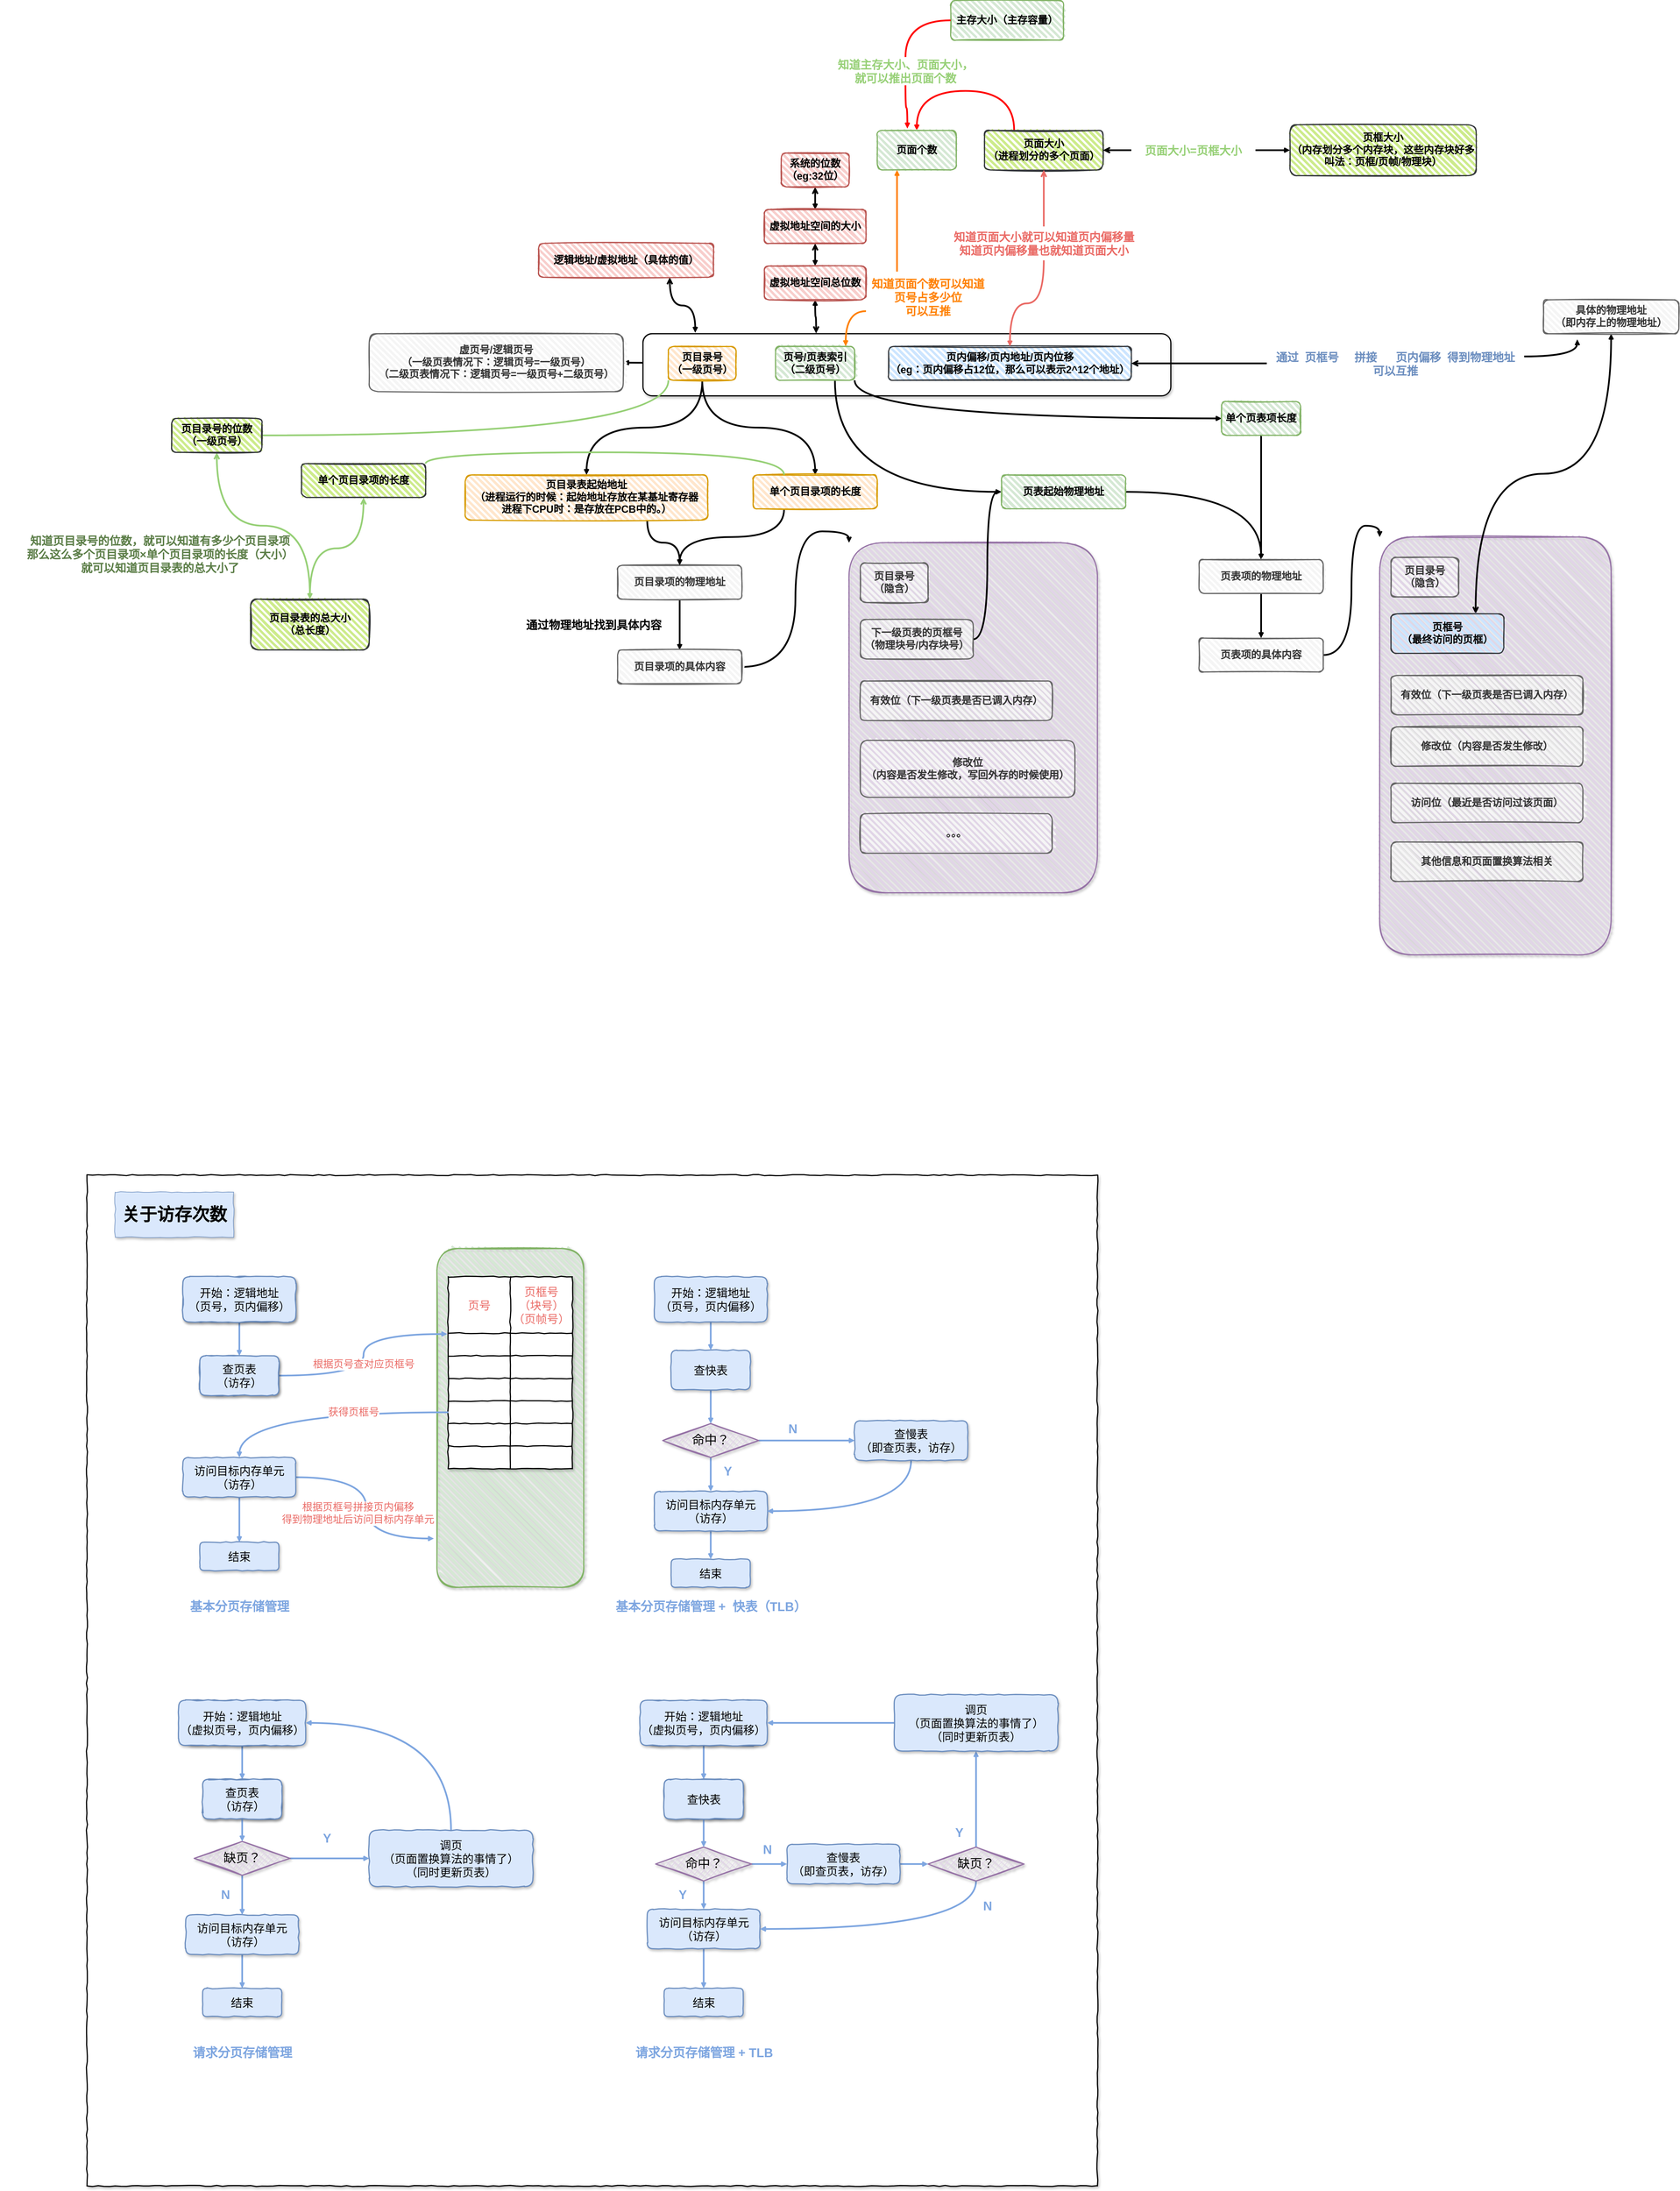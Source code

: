 <mxfile version="15.8.4" type="github">
  <diagram id="SaViZYcIOSmqmd24xeMG" name="第 1 页">
    <mxGraphModel dx="2554" dy="1724" grid="1" gridSize="10" guides="1" tooltips="1" connect="1" arrows="0" fold="1" page="1" pageScale="1" pageWidth="827" pageHeight="1169" math="0" shadow="0">
      <root>
        <mxCell id="0" />
        <mxCell id="1" parent="0" />
        <mxCell id="7gwzGEiESjAqNoWBXfss-9" value="" style="rounded=1;whiteSpace=wrap;html=1;fontSize=18;strokeWidth=2;fontStyle=1" parent="1" vertex="1">
          <mxGeometry x="95" y="390" width="610" height="105" as="geometry" />
        </mxCell>
        <mxCell id="7gwzGEiESjAqNoWBXfss-15" value="未命名图层" parent="0" />
        <mxCell id="7gwzGEiESjAqNoWBXfss-259" value="" style="whiteSpace=wrap;html=1;aspect=fixed;shadow=1;comic=1;fontSize=22;fontColor=#7EA6E0;strokeWidth=2;align=center;" parent="7gwzGEiESjAqNoWBXfss-15" vertex="1">
          <mxGeometry x="-890" y="1880" width="1790" height="1790" as="geometry" />
        </mxCell>
        <mxCell id="7gwzGEiESjAqNoWBXfss-152" value="" style="rounded=1;whiteSpace=wrap;html=1;strokeWidth=2;fillWeight=4;hachureGap=8;hachureAngle=45;fillColor=#d5e8d4;sketch=1;shadow=1;comic=1;fontSize=18;strokeColor=#82b366;" parent="7gwzGEiESjAqNoWBXfss-15" vertex="1">
          <mxGeometry x="-270" y="2010" width="260" height="600" as="geometry" />
        </mxCell>
        <mxCell id="7gwzGEiESjAqNoWBXfss-42" value="" style="rounded=1;whiteSpace=wrap;html=1;strokeWidth=2;fillWeight=4;hachureGap=8;hachureAngle=45;fillColor=#e1d5e7;sketch=1;shadow=1;fontSize=20;strokeColor=#9673a6;fontStyle=1" parent="7gwzGEiESjAqNoWBXfss-15" vertex="1">
          <mxGeometry x="460" y="760" width="440" height="620" as="geometry" />
        </mxCell>
        <mxCell id="7gwzGEiESjAqNoWBXfss-16" style="edgeStyle=orthogonalEdgeStyle;curved=1;rounded=0;orthogonalLoop=1;jettySize=auto;html=1;fontSize=18;startArrow=open;startFill=0;endArrow=open;endFill=0;endSize=4;strokeColor=#000000;strokeWidth=3;exitX=0.328;exitY=-0.005;exitDx=0;exitDy=0;exitPerimeter=0;fontStyle=1" parent="7gwzGEiESjAqNoWBXfss-15" source="7gwzGEiESjAqNoWBXfss-17" target="7gwzGEiESjAqNoWBXfss-22" edge="1">
          <mxGeometry relative="1" as="geometry" />
        </mxCell>
        <mxCell id="7gwzGEiESjAqNoWBXfss-27" style="edgeStyle=orthogonalEdgeStyle;curved=1;rounded=0;orthogonalLoop=1;jettySize=auto;html=1;exitX=0;exitY=0.5;exitDx=0;exitDy=0;fontSize=18;startArrow=open;startFill=0;endArrow=open;endFill=0;endSize=4;strokeColor=#000000;strokeWidth=3;fontStyle=1" parent="7gwzGEiESjAqNoWBXfss-15" source="7gwzGEiESjAqNoWBXfss-24" target="7gwzGEiESjAqNoWBXfss-26" edge="1">
          <mxGeometry relative="1" as="geometry" />
        </mxCell>
        <mxCell id="7gwzGEiESjAqNoWBXfss-17" value="" style="rounded=1;whiteSpace=wrap;html=1;fontSize=18;strokeWidth=2;shadow=1;fontStyle=1" parent="7gwzGEiESjAqNoWBXfss-15" vertex="1">
          <mxGeometry x="95" y="390" width="935" height="110" as="geometry" />
        </mxCell>
        <mxCell id="7gwzGEiESjAqNoWBXfss-18" style="rounded=0;orthogonalLoop=1;jettySize=auto;html=1;fontSize=18;edgeStyle=orthogonalEdgeStyle;curved=1;fillColor=#dae8fc;strokeColor=#000000;strokeWidth=3;endSize=4;startArrow=open;startFill=0;endArrow=open;endFill=0;fontStyle=1" parent="7gwzGEiESjAqNoWBXfss-15" source="7gwzGEiESjAqNoWBXfss-19" target="7gwzGEiESjAqNoWBXfss-21" edge="1">
          <mxGeometry relative="1" as="geometry" />
        </mxCell>
        <mxCell id="7gwzGEiESjAqNoWBXfss-19" value="系统的位数（eg:32位）" style="rounded=1;whiteSpace=wrap;html=1;strokeWidth=2;fillWeight=4;hachureGap=8;hachureAngle=45;sketch=1;fillColor=#f8cecc;strokeColor=#b85450;fontSize=18;fontStyle=1" parent="7gwzGEiESjAqNoWBXfss-15" vertex="1">
          <mxGeometry x="340" y="70" width="120" height="60" as="geometry" />
        </mxCell>
        <mxCell id="7gwzGEiESjAqNoWBXfss-20" style="edgeStyle=orthogonalEdgeStyle;curved=1;rounded=0;orthogonalLoop=1;jettySize=auto;html=1;fontSize=18;startArrow=open;startFill=0;endArrow=open;endFill=0;endSize=4;strokeWidth=3;fontStyle=1" parent="7gwzGEiESjAqNoWBXfss-15" source="7gwzGEiESjAqNoWBXfss-21" target="7gwzGEiESjAqNoWBXfss-22" edge="1">
          <mxGeometry relative="1" as="geometry" />
        </mxCell>
        <mxCell id="7gwzGEiESjAqNoWBXfss-21" value="虚拟地址空间的大小" style="rounded=1;whiteSpace=wrap;html=1;strokeWidth=2;fillWeight=4;hachureGap=8;hachureAngle=45;sketch=1;fillColor=#f8cecc;strokeColor=#b85450;fontSize=18;fontStyle=1" parent="7gwzGEiESjAqNoWBXfss-15" vertex="1">
          <mxGeometry x="310" y="170" width="180" height="60" as="geometry" />
        </mxCell>
        <mxCell id="7gwzGEiESjAqNoWBXfss-22" value="虚拟地址空间总位数" style="rounded=1;whiteSpace=wrap;html=1;strokeWidth=2;fillWeight=4;hachureGap=8;hachureAngle=45;sketch=1;fillColor=#f8cecc;strokeColor=#b85450;fontSize=18;fontStyle=1" parent="7gwzGEiESjAqNoWBXfss-15" vertex="1">
          <mxGeometry x="310" y="270" width="180" height="60" as="geometry" />
        </mxCell>
        <mxCell id="7gwzGEiESjAqNoWBXfss-23" value="页内偏移/页内地址/页内位移&lt;br&gt;（eg：页内偏移占12位，那么可以表示2^12个地址）" style="rounded=1;whiteSpace=wrap;html=1;strokeWidth=2;fillWeight=4;hachureGap=8;hachureAngle=45;sketch=1;fillColor=#cce5ff;strokeColor=#36393d;fontSize=18;fontStyle=1" parent="7gwzGEiESjAqNoWBXfss-15" vertex="1">
          <mxGeometry x="530" y="412.5" width="430" height="60" as="geometry" />
        </mxCell>
        <mxCell id="7gwzGEiESjAqNoWBXfss-31" style="edgeStyle=orthogonalEdgeStyle;curved=1;rounded=0;orthogonalLoop=1;jettySize=auto;html=1;entryX=0.5;entryY=0;entryDx=0;entryDy=0;fontSize=18;startArrow=none;startFill=0;endArrow=open;endFill=0;endSize=4;strokeColor=#000000;strokeWidth=3;fontStyle=1" parent="7gwzGEiESjAqNoWBXfss-15" source="7gwzGEiESjAqNoWBXfss-24" target="7gwzGEiESjAqNoWBXfss-28" edge="1">
          <mxGeometry relative="1" as="geometry" />
        </mxCell>
        <mxCell id="7gwzGEiESjAqNoWBXfss-32" style="edgeStyle=orthogonalEdgeStyle;curved=1;rounded=0;orthogonalLoop=1;jettySize=auto;html=1;exitX=0.5;exitY=1;exitDx=0;exitDy=0;fontSize=18;startArrow=none;startFill=0;endArrow=open;endFill=0;endSize=4;strokeColor=#000000;strokeWidth=3;fontStyle=1" parent="7gwzGEiESjAqNoWBXfss-15" source="7gwzGEiESjAqNoWBXfss-24" target="7gwzGEiESjAqNoWBXfss-30" edge="1">
          <mxGeometry relative="1" as="geometry" />
        </mxCell>
        <mxCell id="7gwzGEiESjAqNoWBXfss-24" value="页目录号&lt;br&gt;（一级页号）" style="rounded=1;whiteSpace=wrap;html=1;strokeWidth=2;fillWeight=4;hachureGap=8;hachureAngle=45;sketch=1;fillColor=#ffe6cc;strokeColor=#d79b00;fontSize=18;fontStyle=1" parent="7gwzGEiESjAqNoWBXfss-15" vertex="1">
          <mxGeometry x="140" y="412.5" width="120" height="60" as="geometry" />
        </mxCell>
        <mxCell id="7gwzGEiESjAqNoWBXfss-49" style="edgeStyle=orthogonalEdgeStyle;curved=1;rounded=0;orthogonalLoop=1;jettySize=auto;html=1;exitX=1;exitY=1;exitDx=0;exitDy=0;entryX=0;entryY=0.5;entryDx=0;entryDy=0;fontSize=20;startArrow=none;startFill=0;endArrow=open;endFill=0;endSize=4;strokeColor=#000000;strokeWidth=3;fontStyle=1" parent="7gwzGEiESjAqNoWBXfss-15" source="7gwzGEiESjAqNoWBXfss-25" target="7gwzGEiESjAqNoWBXfss-48" edge="1">
          <mxGeometry relative="1" as="geometry" />
        </mxCell>
        <mxCell id="7gwzGEiESjAqNoWBXfss-51" style="edgeStyle=orthogonalEdgeStyle;curved=1;rounded=0;orthogonalLoop=1;jettySize=auto;html=1;exitX=0.75;exitY=1;exitDx=0;exitDy=0;entryX=0;entryY=0.5;entryDx=0;entryDy=0;fontSize=20;startArrow=none;startFill=0;endArrow=open;endFill=0;endSize=4;strokeColor=#000000;strokeWidth=3;fontStyle=1" parent="7gwzGEiESjAqNoWBXfss-15" source="7gwzGEiESjAqNoWBXfss-25" target="7gwzGEiESjAqNoWBXfss-46" edge="1">
          <mxGeometry relative="1" as="geometry" />
        </mxCell>
        <mxCell id="7gwzGEiESjAqNoWBXfss-25" value="页号/页表索引&lt;br&gt;（二级页号）" style="rounded=1;whiteSpace=wrap;html=1;strokeWidth=2;fillWeight=4;hachureGap=8;hachureAngle=45;sketch=1;fillColor=#d5e8d4;strokeColor=#82b366;fontSize=18;fontStyle=1" parent="7gwzGEiESjAqNoWBXfss-15" vertex="1">
          <mxGeometry x="330" y="412.5" width="140" height="60" as="geometry" />
        </mxCell>
        <mxCell id="7gwzGEiESjAqNoWBXfss-26" value="虚页号/逻辑页号&lt;br&gt;（一级页表情况下：逻辑页号=一级页号）&lt;br&gt;（二级页表情况下：逻辑页号=一级页号+二级页号）" style="rounded=1;whiteSpace=wrap;html=1;strokeWidth=2;fillWeight=4;hachureGap=8;hachureAngle=45;sketch=1;fillColor=#f5f5f5;strokeColor=#666666;fontColor=#333333;fontSize=18;fontStyle=1" parent="7gwzGEiESjAqNoWBXfss-15" vertex="1">
          <mxGeometry x="-390" y="390" width="450" height="102.5" as="geometry" />
        </mxCell>
        <mxCell id="7gwzGEiESjAqNoWBXfss-33" style="edgeStyle=orthogonalEdgeStyle;curved=1;rounded=0;orthogonalLoop=1;jettySize=auto;html=1;exitX=0.75;exitY=1;exitDx=0;exitDy=0;entryX=0.5;entryY=0;entryDx=0;entryDy=0;fontSize=18;startArrow=none;startFill=0;endArrow=open;endFill=0;endSize=4;strokeColor=#000000;strokeWidth=3;fontStyle=1" parent="7gwzGEiESjAqNoWBXfss-15" source="7gwzGEiESjAqNoWBXfss-28" target="7gwzGEiESjAqNoWBXfss-29" edge="1">
          <mxGeometry relative="1" as="geometry" />
        </mxCell>
        <mxCell id="7gwzGEiESjAqNoWBXfss-28" value="页目录表起始地址&lt;br&gt;（进程运行的时候：起始地址存放在某基址寄存器&lt;br&gt;进程下CPU时：是存放在PCB中的。）" style="rounded=1;whiteSpace=wrap;html=1;strokeWidth=2;fillWeight=4;hachureGap=8;hachureAngle=45;sketch=1;fillColor=#ffe6cc;strokeColor=#d79b00;fontSize=18;fontStyle=1" parent="7gwzGEiESjAqNoWBXfss-15" vertex="1">
          <mxGeometry x="-220" y="640" width="430" height="80" as="geometry" />
        </mxCell>
        <mxCell id="7gwzGEiESjAqNoWBXfss-36" style="edgeStyle=orthogonalEdgeStyle;curved=1;rounded=0;orthogonalLoop=1;jettySize=auto;html=1;exitX=0.5;exitY=1;exitDx=0;exitDy=0;fontSize=18;startArrow=none;startFill=0;endArrow=open;endFill=0;endSize=4;strokeColor=#000000;strokeWidth=3;fontStyle=1" parent="7gwzGEiESjAqNoWBXfss-15" source="7gwzGEiESjAqNoWBXfss-29" target="7gwzGEiESjAqNoWBXfss-35" edge="1">
          <mxGeometry relative="1" as="geometry" />
        </mxCell>
        <mxCell id="7gwzGEiESjAqNoWBXfss-29" value="页目录项的物理地址" style="rounded=1;whiteSpace=wrap;html=1;strokeWidth=2;fillWeight=4;hachureGap=8;hachureAngle=45;sketch=1;fillColor=#f5f5f5;strokeColor=#666666;fontColor=#333333;fontSize=18;fontStyle=1" parent="7gwzGEiESjAqNoWBXfss-15" vertex="1">
          <mxGeometry x="50" y="800" width="220" height="60" as="geometry" />
        </mxCell>
        <mxCell id="7gwzGEiESjAqNoWBXfss-34" style="edgeStyle=orthogonalEdgeStyle;curved=1;rounded=0;orthogonalLoop=1;jettySize=auto;html=1;exitX=0.25;exitY=1;exitDx=0;exitDy=0;fontSize=18;startArrow=none;startFill=0;endArrow=open;endFill=0;endSize=4;strokeColor=#000000;strokeWidth=3;fontStyle=1" parent="7gwzGEiESjAqNoWBXfss-15" source="7gwzGEiESjAqNoWBXfss-30" edge="1">
          <mxGeometry relative="1" as="geometry">
            <mxPoint x="160" y="800" as="targetPoint" />
          </mxGeometry>
        </mxCell>
        <mxCell id="7gwzGEiESjAqNoWBXfss-30" value="单个页目录项的长度" style="rounded=1;whiteSpace=wrap;html=1;strokeWidth=2;fillWeight=4;hachureGap=8;hachureAngle=45;sketch=1;fillColor=#ffe6cc;strokeColor=#d79b00;fontSize=18;fontStyle=1" parent="7gwzGEiESjAqNoWBXfss-15" vertex="1">
          <mxGeometry x="290" y="640" width="220" height="60" as="geometry" />
        </mxCell>
        <mxCell id="7gwzGEiESjAqNoWBXfss-45" style="edgeStyle=orthogonalEdgeStyle;curved=1;rounded=0;orthogonalLoop=1;jettySize=auto;html=1;exitX=1;exitY=0.5;exitDx=0;exitDy=0;entryX=0;entryY=0;entryDx=0;entryDy=0;fontSize=20;startArrow=none;startFill=0;endArrow=open;endFill=0;endSize=4;strokeColor=#000000;strokeWidth=3;fontStyle=1" parent="7gwzGEiESjAqNoWBXfss-15" source="7gwzGEiESjAqNoWBXfss-35" target="7gwzGEiESjAqNoWBXfss-42" edge="1">
          <mxGeometry relative="1" as="geometry" />
        </mxCell>
        <mxCell id="7gwzGEiESjAqNoWBXfss-35" value="页目录项的具体内容" style="rounded=1;whiteSpace=wrap;html=1;strokeWidth=2;fillWeight=4;hachureGap=8;hachureAngle=45;sketch=1;fillColor=#f5f5f5;strokeColor=#666666;fontColor=#333333;fontSize=18;fontStyle=1" parent="7gwzGEiESjAqNoWBXfss-15" vertex="1">
          <mxGeometry x="50" y="950" width="220" height="60" as="geometry" />
        </mxCell>
        <mxCell id="7gwzGEiESjAqNoWBXfss-37" value="通过物理地址找到具体内容" style="text;html=1;strokeColor=none;fillColor=none;align=center;verticalAlign=middle;whiteSpace=wrap;rounded=0;shadow=1;fontSize=20;fontStyle=1" parent="7gwzGEiESjAqNoWBXfss-15" vertex="1">
          <mxGeometry x="-140" y="880" width="296" height="49" as="geometry" />
        </mxCell>
        <mxCell id="7gwzGEiESjAqNoWBXfss-39" value="页目录号&lt;br&gt;（隐含）" style="rounded=1;whiteSpace=wrap;html=1;strokeWidth=2;fillWeight=4;hachureGap=8;hachureAngle=45;sketch=1;fillColor=#f5f5f5;strokeColor=#666666;fontSize=18;fontColor=#333333;fontStyle=1" parent="7gwzGEiESjAqNoWBXfss-15" vertex="1">
          <mxGeometry x="480" y="796" width="120" height="70" as="geometry" />
        </mxCell>
        <mxCell id="7gwzGEiESjAqNoWBXfss-47" style="edgeStyle=orthogonalEdgeStyle;curved=1;rounded=0;orthogonalLoop=1;jettySize=auto;html=1;entryX=0;entryY=0.5;entryDx=0;entryDy=0;fontSize=20;startArrow=none;startFill=0;endArrow=open;endFill=0;endSize=4;strokeColor=#000000;strokeWidth=3;fontStyle=1" parent="7gwzGEiESjAqNoWBXfss-15" source="7gwzGEiESjAqNoWBXfss-40" target="7gwzGEiESjAqNoWBXfss-46" edge="1">
          <mxGeometry relative="1" as="geometry" />
        </mxCell>
        <mxCell id="7gwzGEiESjAqNoWBXfss-40" value="下一级页表的页框号&lt;br&gt;（物理块号/内存块号）" style="rounded=1;whiteSpace=wrap;html=1;strokeWidth=2;fillWeight=4;hachureGap=8;hachureAngle=45;sketch=1;fillColor=#f5f5f5;strokeColor=#666666;fontSize=18;fontColor=#333333;fontStyle=1" parent="7gwzGEiESjAqNoWBXfss-15" vertex="1">
          <mxGeometry x="480" y="896" width="200" height="70" as="geometry" />
        </mxCell>
        <mxCell id="7gwzGEiESjAqNoWBXfss-41" value="有效位（下一级页表是否已调入内存）" style="rounded=1;whiteSpace=wrap;html=1;strokeWidth=2;fillWeight=4;hachureGap=8;hachureAngle=45;sketch=1;fillColor=#f5f5f5;strokeColor=#666666;fontSize=18;fontColor=#333333;fontStyle=1" parent="7gwzGEiESjAqNoWBXfss-15" vertex="1">
          <mxGeometry x="480" y="1005" width="340" height="70" as="geometry" />
        </mxCell>
        <mxCell id="7gwzGEiESjAqNoWBXfss-43" value="修改位&lt;br&gt;（内容是否发生修改，写回外存的时候使用）" style="rounded=1;whiteSpace=wrap;html=1;strokeWidth=2;fillWeight=4;hachureGap=8;hachureAngle=45;sketch=1;fillColor=#f5f5f5;strokeColor=#666666;fontSize=18;fontColor=#333333;fontStyle=1" parent="7gwzGEiESjAqNoWBXfss-15" vertex="1">
          <mxGeometry x="480" y="1110" width="380" height="101" as="geometry" />
        </mxCell>
        <mxCell id="7gwzGEiESjAqNoWBXfss-44" value="。。。" style="rounded=1;whiteSpace=wrap;html=1;strokeWidth=2;fillWeight=4;hachureGap=8;hachureAngle=45;sketch=1;fillColor=#f5f5f5;strokeColor=#666666;fontSize=18;fontColor=#333333;fontStyle=1" parent="7gwzGEiESjAqNoWBXfss-15" vertex="1">
          <mxGeometry x="480" y="1240" width="340" height="70" as="geometry" />
        </mxCell>
        <mxCell id="7gwzGEiESjAqNoWBXfss-56" style="edgeStyle=orthogonalEdgeStyle;curved=1;rounded=0;orthogonalLoop=1;jettySize=auto;html=1;exitX=1;exitY=0.5;exitDx=0;exitDy=0;entryX=0.5;entryY=0;entryDx=0;entryDy=0;fontSize=20;startArrow=none;startFill=0;endArrow=open;endFill=0;endSize=4;strokeColor=#000000;strokeWidth=3;fontStyle=1" parent="7gwzGEiESjAqNoWBXfss-15" source="7gwzGEiESjAqNoWBXfss-46" target="7gwzGEiESjAqNoWBXfss-52" edge="1">
          <mxGeometry relative="1" as="geometry" />
        </mxCell>
        <mxCell id="7gwzGEiESjAqNoWBXfss-46" value="页表起始物理地址" style="rounded=1;whiteSpace=wrap;html=1;strokeWidth=2;fillWeight=4;hachureGap=8;hachureAngle=45;sketch=1;fillColor=#d5e8d4;strokeColor=#82b366;fontSize=18;fontStyle=1" parent="7gwzGEiESjAqNoWBXfss-15" vertex="1">
          <mxGeometry x="730" y="640" width="220" height="60" as="geometry" />
        </mxCell>
        <mxCell id="7gwzGEiESjAqNoWBXfss-55" style="edgeStyle=orthogonalEdgeStyle;curved=1;rounded=0;orthogonalLoop=1;jettySize=auto;html=1;exitX=0.5;exitY=1;exitDx=0;exitDy=0;entryX=0.5;entryY=0;entryDx=0;entryDy=0;fontSize=20;startArrow=none;startFill=0;endArrow=open;endFill=0;endSize=4;strokeColor=#000000;strokeWidth=3;fontStyle=1" parent="7gwzGEiESjAqNoWBXfss-15" source="7gwzGEiESjAqNoWBXfss-48" target="7gwzGEiESjAqNoWBXfss-52" edge="1">
          <mxGeometry relative="1" as="geometry" />
        </mxCell>
        <mxCell id="7gwzGEiESjAqNoWBXfss-48" value="单个页表项长度" style="rounded=1;whiteSpace=wrap;html=1;strokeWidth=2;fillWeight=4;hachureGap=8;hachureAngle=45;sketch=1;fillColor=#d5e8d4;strokeColor=#82b366;fontSize=18;fontStyle=1" parent="7gwzGEiESjAqNoWBXfss-15" vertex="1">
          <mxGeometry x="1120" y="510" width="140" height="60" as="geometry" />
        </mxCell>
        <mxCell id="7gwzGEiESjAqNoWBXfss-66" style="edgeStyle=orthogonalEdgeStyle;curved=1;rounded=0;orthogonalLoop=1;jettySize=auto;html=1;entryX=0.5;entryY=0;entryDx=0;entryDy=0;fontSize=20;startArrow=none;startFill=0;endArrow=open;endFill=0;endSize=4;strokeColor=#000000;strokeWidth=3;fontStyle=1" parent="7gwzGEiESjAqNoWBXfss-15" source="7gwzGEiESjAqNoWBXfss-52" target="7gwzGEiESjAqNoWBXfss-57" edge="1">
          <mxGeometry relative="1" as="geometry" />
        </mxCell>
        <mxCell id="7gwzGEiESjAqNoWBXfss-52" value="页表项的物理地址" style="rounded=1;whiteSpace=wrap;html=1;strokeWidth=2;fillWeight=4;hachureGap=8;hachureAngle=45;sketch=1;fillColor=#f5f5f5;strokeColor=#666666;fontColor=#333333;fontSize=18;fontStyle=1" parent="7gwzGEiESjAqNoWBXfss-15" vertex="1">
          <mxGeometry x="1080" y="790" width="220" height="60" as="geometry" />
        </mxCell>
        <mxCell id="7gwzGEiESjAqNoWBXfss-65" style="edgeStyle=orthogonalEdgeStyle;curved=1;rounded=0;orthogonalLoop=1;jettySize=auto;html=1;exitX=1;exitY=0.5;exitDx=0;exitDy=0;entryX=0;entryY=0;entryDx=0;entryDy=0;fontSize=20;startArrow=none;startFill=0;endArrow=open;endFill=0;endSize=4;strokeColor=#000000;strokeWidth=3;fontStyle=1" parent="7gwzGEiESjAqNoWBXfss-15" source="7gwzGEiESjAqNoWBXfss-57" target="7gwzGEiESjAqNoWBXfss-58" edge="1">
          <mxGeometry relative="1" as="geometry" />
        </mxCell>
        <mxCell id="7gwzGEiESjAqNoWBXfss-57" value="页表项的具体内容" style="rounded=1;whiteSpace=wrap;html=1;strokeWidth=2;fillWeight=4;hachureGap=8;hachureAngle=45;sketch=1;fillColor=#f5f5f5;strokeColor=#666666;fontColor=#333333;fontSize=18;fontStyle=1" parent="7gwzGEiESjAqNoWBXfss-15" vertex="1">
          <mxGeometry x="1080" y="929" width="220" height="60" as="geometry" />
        </mxCell>
        <mxCell id="7gwzGEiESjAqNoWBXfss-58" value="" style="rounded=1;whiteSpace=wrap;html=1;strokeWidth=2;fillWeight=4;hachureGap=8;hachureAngle=45;fillColor=#e1d5e7;sketch=1;shadow=1;fontSize=20;strokeColor=#9673a6;fontStyle=1" parent="7gwzGEiESjAqNoWBXfss-15" vertex="1">
          <mxGeometry x="1400" y="750" width="410" height="740" as="geometry" />
        </mxCell>
        <mxCell id="7gwzGEiESjAqNoWBXfss-59" value="页目录号&lt;br&gt;（隐含）" style="rounded=1;whiteSpace=wrap;html=1;strokeWidth=2;fillWeight=4;hachureGap=8;hachureAngle=45;sketch=1;fillColor=#f5f5f5;strokeColor=#666666;fontSize=18;fontColor=#333333;fontStyle=1" parent="7gwzGEiESjAqNoWBXfss-15" vertex="1">
          <mxGeometry x="1420" y="786" width="120" height="70" as="geometry" />
        </mxCell>
        <mxCell id="7gwzGEiESjAqNoWBXfss-69" style="edgeStyle=orthogonalEdgeStyle;curved=1;rounded=0;orthogonalLoop=1;jettySize=auto;html=1;exitX=0.75;exitY=0;exitDx=0;exitDy=0;entryX=0.5;entryY=1;entryDx=0;entryDy=0;fontSize=20;startArrow=open;startFill=0;endArrow=open;endFill=0;endSize=4;strokeColor=#000000;strokeWidth=3;fontStyle=1" parent="7gwzGEiESjAqNoWBXfss-15" source="7gwzGEiESjAqNoWBXfss-60" target="7gwzGEiESjAqNoWBXfss-68" edge="1">
          <mxGeometry relative="1" as="geometry" />
        </mxCell>
        <mxCell id="7gwzGEiESjAqNoWBXfss-60" value="页框号&lt;br&gt;（最终访问的页框）" style="rounded=1;whiteSpace=wrap;html=1;strokeWidth=2;fillWeight=4;hachureGap=8;hachureAngle=45;sketch=1;fillColor=#cce5ff;strokeColor=#36393d;fontSize=18;fontStyle=1" parent="7gwzGEiESjAqNoWBXfss-15" vertex="1">
          <mxGeometry x="1420" y="886" width="200" height="70" as="geometry" />
        </mxCell>
        <mxCell id="7gwzGEiESjAqNoWBXfss-61" value="有效位（下一级页表是否已调入内存）" style="rounded=1;whiteSpace=wrap;html=1;strokeWidth=2;fillWeight=4;hachureGap=8;hachureAngle=45;sketch=1;fillColor=#f5f5f5;strokeColor=#666666;fontSize=18;fontColor=#333333;fontStyle=1" parent="7gwzGEiESjAqNoWBXfss-15" vertex="1">
          <mxGeometry x="1420" y="995" width="340" height="70" as="geometry" />
        </mxCell>
        <mxCell id="7gwzGEiESjAqNoWBXfss-62" value="修改位（内容是否发生修改）" style="rounded=1;whiteSpace=wrap;html=1;strokeWidth=2;fillWeight=4;hachureGap=8;hachureAngle=45;sketch=1;fillColor=#f5f5f5;strokeColor=#666666;fontSize=18;fontColor=#333333;fontStyle=1" parent="7gwzGEiESjAqNoWBXfss-15" vertex="1">
          <mxGeometry x="1420" y="1086" width="340" height="70" as="geometry" />
        </mxCell>
        <mxCell id="7gwzGEiESjAqNoWBXfss-63" value="访问位（最近是否访问过该页面）" style="rounded=1;whiteSpace=wrap;html=1;strokeWidth=2;fillWeight=4;hachureGap=8;hachureAngle=45;sketch=1;fillColor=#f5f5f5;strokeColor=#666666;fontSize=18;fontColor=#333333;fontStyle=1" parent="7gwzGEiESjAqNoWBXfss-15" vertex="1">
          <mxGeometry x="1420" y="1186" width="340" height="70" as="geometry" />
        </mxCell>
        <mxCell id="7gwzGEiESjAqNoWBXfss-64" value="其他信息和页面置换算法相关" style="rounded=1;whiteSpace=wrap;html=1;strokeWidth=2;fillWeight=4;hachureGap=8;hachureAngle=45;sketch=1;fillColor=#f5f5f5;strokeColor=#666666;fontSize=18;fontColor=#333333;fontStyle=1" parent="7gwzGEiESjAqNoWBXfss-15" vertex="1">
          <mxGeometry x="1420" y="1290" width="340" height="70" as="geometry" />
        </mxCell>
        <mxCell id="7gwzGEiESjAqNoWBXfss-68" value="具体的物理地址&lt;br&gt;（即内存上的物理地址）" style="rounded=1;whiteSpace=wrap;html=1;strokeWidth=2;fillWeight=4;hachureGap=8;hachureAngle=45;sketch=1;fillColor=#f5f5f5;strokeColor=#666666;fontColor=#333333;fontSize=18;fontStyle=1" parent="7gwzGEiESjAqNoWBXfss-15" vertex="1">
          <mxGeometry x="1690" y="330" width="240" height="60" as="geometry" />
        </mxCell>
        <mxCell id="7gwzGEiESjAqNoWBXfss-106" style="edgeStyle=orthogonalEdgeStyle;curved=1;rounded=0;orthogonalLoop=1;jettySize=auto;html=1;exitX=1;exitY=0.25;exitDx=0;exitDy=0;fontSize=20;fontColor=#000000;startArrow=none;startFill=0;endArrow=open;endFill=0;endSize=4;strokeColor=#000000;strokeWidth=3;" parent="7gwzGEiESjAqNoWBXfss-15" source="7gwzGEiESjAqNoWBXfss-71" edge="1">
          <mxGeometry relative="1" as="geometry">
            <mxPoint x="1750" y="400" as="targetPoint" />
          </mxGeometry>
        </mxCell>
        <mxCell id="7gwzGEiESjAqNoWBXfss-71" value="通过&amp;nbsp; 页框号&amp;nbsp; &amp;nbsp; &amp;nbsp;拼接&amp;nbsp; &amp;nbsp; &amp;nbsp; 页内偏移&amp;nbsp; 得到物理地址&lt;br&gt;可以互推" style="text;html=1;strokeColor=none;fillColor=none;align=center;verticalAlign=middle;whiteSpace=wrap;rounded=0;shadow=1;fontSize=20;fontStyle=1;fontColor=#6C8EBF;" parent="7gwzGEiESjAqNoWBXfss-15" vertex="1">
          <mxGeometry x="1200" y="418" width="456" height="49" as="geometry" />
        </mxCell>
        <mxCell id="7gwzGEiESjAqNoWBXfss-72" value="" style="edgeStyle=orthogonalEdgeStyle;curved=1;rounded=0;orthogonalLoop=1;jettySize=auto;html=1;exitX=1;exitY=0.5;exitDx=0;exitDy=0;fontSize=20;startArrow=open;startFill=0;endArrow=none;endFill=0;endSize=4;strokeColor=#000000;strokeWidth=3;fontStyle=1" parent="7gwzGEiESjAqNoWBXfss-15" source="7gwzGEiESjAqNoWBXfss-23" target="7gwzGEiESjAqNoWBXfss-71" edge="1">
          <mxGeometry relative="1" as="geometry">
            <mxPoint x="1360" y="370" as="targetPoint" />
            <mxPoint x="820" y="442.5" as="sourcePoint" />
          </mxGeometry>
        </mxCell>
        <mxCell id="7gwzGEiESjAqNoWBXfss-81" style="edgeStyle=orthogonalEdgeStyle;curved=1;rounded=0;orthogonalLoop=1;jettySize=auto;html=1;exitX=0.75;exitY=1;exitDx=0;exitDy=0;entryX=0.099;entryY=-0.016;entryDx=0;entryDy=0;entryPerimeter=0;fontSize=20;fontColor=#97D077;startArrow=open;startFill=0;endArrow=open;endFill=0;endSize=4;strokeColor=#000000;strokeWidth=3;" parent="7gwzGEiESjAqNoWBXfss-15" source="7gwzGEiESjAqNoWBXfss-74" target="7gwzGEiESjAqNoWBXfss-17" edge="1">
          <mxGeometry relative="1" as="geometry" />
        </mxCell>
        <mxCell id="7gwzGEiESjAqNoWBXfss-74" value="逻辑地址/虚拟地址（具体的值）" style="rounded=1;whiteSpace=wrap;html=1;strokeWidth=2;fillWeight=4;hachureGap=8;hachureAngle=45;sketch=1;fillColor=#f8cecc;strokeColor=#b85450;fontSize=18;fontStyle=1" parent="7gwzGEiESjAqNoWBXfss-15" vertex="1">
          <mxGeometry x="-90" y="230" width="310" height="60" as="geometry" />
        </mxCell>
        <mxCell id="7gwzGEiESjAqNoWBXfss-78" style="edgeStyle=orthogonalEdgeStyle;curved=1;rounded=0;orthogonalLoop=1;jettySize=auto;html=1;exitX=1;exitY=0.5;exitDx=0;exitDy=0;entryX=0;entryY=0.5;entryDx=0;entryDy=0;fontSize=20;fontColor=#6C8EBF;startArrow=none;startFill=0;endArrow=open;endFill=0;endSize=4;strokeColor=#000000;strokeWidth=3;fontStyle=1" parent="7gwzGEiESjAqNoWBXfss-15" source="7gwzGEiESjAqNoWBXfss-79" target="7gwzGEiESjAqNoWBXfss-77" edge="1">
          <mxGeometry relative="1" as="geometry" />
        </mxCell>
        <mxCell id="7gwzGEiESjAqNoWBXfss-82" style="edgeStyle=orthogonalEdgeStyle;curved=1;rounded=0;orthogonalLoop=1;jettySize=auto;html=1;exitX=0.5;exitY=1;exitDx=0;exitDy=0;fontSize=20;fontColor=#97D077;startArrow=none;startFill=0;endArrow=open;endFill=0;endSize=4;strokeColor=#EA6B66;strokeWidth=3;" parent="7gwzGEiESjAqNoWBXfss-15" source="7gwzGEiESjAqNoWBXfss-83" target="7gwzGEiESjAqNoWBXfss-23" edge="1">
          <mxGeometry relative="1" as="geometry" />
        </mxCell>
        <mxCell id="7gwzGEiESjAqNoWBXfss-105" style="edgeStyle=orthogonalEdgeStyle;curved=1;rounded=0;orthogonalLoop=1;jettySize=auto;html=1;exitX=0.25;exitY=0;exitDx=0;exitDy=0;entryX=0.5;entryY=0;entryDx=0;entryDy=0;fontSize=20;fontColor=#000000;startArrow=none;startFill=0;endArrow=open;endFill=0;endSize=4;strokeColor=#FF0000;strokeWidth=3;" parent="7gwzGEiESjAqNoWBXfss-15" source="7gwzGEiESjAqNoWBXfss-76" target="7gwzGEiESjAqNoWBXfss-93" edge="1">
          <mxGeometry relative="1" as="geometry">
            <Array as="points">
              <mxPoint x="753" y="-40" />
              <mxPoint x="580" y="-40" />
            </Array>
          </mxGeometry>
        </mxCell>
        <mxCell id="7gwzGEiESjAqNoWBXfss-76" value="页面大小&lt;br&gt;（进程划分的多个页面）" style="rounded=1;whiteSpace=wrap;html=1;strokeWidth=2;fillWeight=4;hachureGap=8;hachureAngle=45;sketch=1;fillColor=#cdeb8b;strokeColor=#36393d;fontSize=18;fontStyle=1" parent="7gwzGEiESjAqNoWBXfss-15" vertex="1">
          <mxGeometry x="700" y="30" width="210" height="70" as="geometry" />
        </mxCell>
        <mxCell id="7gwzGEiESjAqNoWBXfss-77" value="页框大小&lt;br&gt;（内存划分多个内存块，这些内存块好多叫法：页框/页帧/物理块）" style="rounded=1;whiteSpace=wrap;html=1;strokeWidth=2;fillWeight=4;hachureGap=8;hachureAngle=45;sketch=1;fillColor=#cdeb8b;strokeColor=#36393d;fontSize=18;fontStyle=1" parent="7gwzGEiESjAqNoWBXfss-15" vertex="1">
          <mxGeometry x="1241" y="20" width="330" height="90" as="geometry" />
        </mxCell>
        <mxCell id="7gwzGEiESjAqNoWBXfss-79" value="页面大小=页框大小" style="text;html=1;strokeColor=none;fillColor=none;align=center;verticalAlign=middle;whiteSpace=wrap;rounded=0;shadow=1;fontSize=20;fontStyle=1;fontColor=#97D077;" parent="7gwzGEiESjAqNoWBXfss-15" vertex="1">
          <mxGeometry x="960" y="40.25" width="220" height="49.5" as="geometry" />
        </mxCell>
        <mxCell id="7gwzGEiESjAqNoWBXfss-80" value="" style="edgeStyle=orthogonalEdgeStyle;curved=1;rounded=0;orthogonalLoop=1;jettySize=auto;html=1;exitX=1;exitY=0.5;exitDx=0;exitDy=0;entryX=0;entryY=0.5;entryDx=0;entryDy=0;fontSize=20;fontColor=#6C8EBF;startArrow=open;startFill=0;endArrow=none;endFill=0;endSize=4;strokeColor=#000000;strokeWidth=3;fontStyle=1" parent="7gwzGEiESjAqNoWBXfss-15" source="7gwzGEiESjAqNoWBXfss-76" target="7gwzGEiESjAqNoWBXfss-79" edge="1">
          <mxGeometry relative="1" as="geometry">
            <mxPoint x="780" y="65" as="sourcePoint" />
            <mxPoint x="1060" y="75" as="targetPoint" />
          </mxGeometry>
        </mxCell>
        <mxCell id="7gwzGEiESjAqNoWBXfss-83" value="知道页面大小就可以知道页内偏移量&lt;br&gt;知道页内偏移量也就知道页面大小" style="text;html=1;strokeColor=none;fillColor=none;align=center;verticalAlign=middle;whiteSpace=wrap;rounded=0;shadow=1;fontSize=20;fontStyle=1;fontColor=#EA6B66;" parent="7gwzGEiESjAqNoWBXfss-15" vertex="1">
          <mxGeometry x="627.5" y="200" width="355" height="60" as="geometry" />
        </mxCell>
        <mxCell id="7gwzGEiESjAqNoWBXfss-84" value="" style="edgeStyle=orthogonalEdgeStyle;curved=1;rounded=0;orthogonalLoop=1;jettySize=auto;html=1;exitX=0.5;exitY=1;exitDx=0;exitDy=0;fontSize=20;fontColor=#97D077;startArrow=open;startFill=0;endArrow=none;endFill=0;endSize=4;strokeColor=#EA6B66;strokeWidth=3;" parent="7gwzGEiESjAqNoWBXfss-15" source="7gwzGEiESjAqNoWBXfss-76" target="7gwzGEiESjAqNoWBXfss-83" edge="1">
          <mxGeometry relative="1" as="geometry">
            <mxPoint x="675" y="100.0" as="sourcePoint" />
            <mxPoint x="675" y="412.5" as="targetPoint" />
          </mxGeometry>
        </mxCell>
        <mxCell id="7gwzGEiESjAqNoWBXfss-85" value="页目录表的总大小&lt;br&gt;（总长度）" style="rounded=1;whiteSpace=wrap;html=1;strokeWidth=2;fillWeight=4;hachureGap=8;hachureAngle=45;sketch=1;fillColor=#cdeb8b;strokeColor=#36393d;fontSize=18;fontStyle=1" parent="7gwzGEiESjAqNoWBXfss-15" vertex="1">
          <mxGeometry x="-600" y="860" width="210" height="90" as="geometry" />
        </mxCell>
        <mxCell id="7gwzGEiESjAqNoWBXfss-88" style="edgeStyle=orthogonalEdgeStyle;curved=1;rounded=0;orthogonalLoop=1;jettySize=auto;html=1;fontSize=20;fontColor=#97D077;startArrow=open;startFill=0;endArrow=open;endFill=0;endSize=4;strokeColor=#97D077;strokeWidth=3;" parent="7gwzGEiESjAqNoWBXfss-15" source="7gwzGEiESjAqNoWBXfss-86" target="7gwzGEiESjAqNoWBXfss-85" edge="1">
          <mxGeometry relative="1" as="geometry" />
        </mxCell>
        <mxCell id="7gwzGEiESjAqNoWBXfss-91" style="edgeStyle=orthogonalEdgeStyle;curved=1;rounded=0;orthogonalLoop=1;jettySize=auto;html=1;exitX=1;exitY=0.5;exitDx=0;exitDy=0;entryX=0;entryY=1;entryDx=0;entryDy=0;fontSize=20;fontColor=#5B7D47;startArrow=none;startFill=0;endArrow=none;endFill=0;endSize=4;strokeColor=#97D077;strokeWidth=3;" parent="7gwzGEiESjAqNoWBXfss-15" source="7gwzGEiESjAqNoWBXfss-86" target="7gwzGEiESjAqNoWBXfss-24" edge="1">
          <mxGeometry relative="1" as="geometry" />
        </mxCell>
        <mxCell id="7gwzGEiESjAqNoWBXfss-86" value="页目录号的位数&lt;br&gt;（一级页号）" style="rounded=1;whiteSpace=wrap;html=1;strokeWidth=2;fillWeight=4;hachureGap=8;hachureAngle=45;sketch=1;fillColor=#cdeb8b;strokeColor=#36393d;fontSize=18;fontStyle=1" parent="7gwzGEiESjAqNoWBXfss-15" vertex="1">
          <mxGeometry x="-740" y="540" width="160" height="60" as="geometry" />
        </mxCell>
        <mxCell id="7gwzGEiESjAqNoWBXfss-89" style="edgeStyle=orthogonalEdgeStyle;curved=1;rounded=0;orthogonalLoop=1;jettySize=auto;html=1;exitX=0.5;exitY=1;exitDx=0;exitDy=0;fontSize=20;fontColor=#97D077;startArrow=open;startFill=0;endArrow=open;endFill=0;endSize=4;strokeColor=#97D077;strokeWidth=3;" parent="7gwzGEiESjAqNoWBXfss-15" source="7gwzGEiESjAqNoWBXfss-87" target="7gwzGEiESjAqNoWBXfss-85" edge="1">
          <mxGeometry relative="1" as="geometry" />
        </mxCell>
        <mxCell id="7gwzGEiESjAqNoWBXfss-92" style="edgeStyle=orthogonalEdgeStyle;curved=1;rounded=0;orthogonalLoop=1;jettySize=auto;html=1;exitX=1;exitY=0;exitDx=0;exitDy=0;entryX=0.25;entryY=0;entryDx=0;entryDy=0;fontSize=20;fontColor=#5B7D47;startArrow=none;startFill=0;endArrow=none;endFill=0;endSize=4;strokeColor=#97D077;strokeWidth=3;fillColor=#cdeb8b;" parent="7gwzGEiESjAqNoWBXfss-15" source="7gwzGEiESjAqNoWBXfss-87" target="7gwzGEiESjAqNoWBXfss-30" edge="1">
          <mxGeometry relative="1" as="geometry" />
        </mxCell>
        <mxCell id="7gwzGEiESjAqNoWBXfss-87" value="单个页目录项的长度" style="rounded=1;whiteSpace=wrap;html=1;strokeWidth=2;fillWeight=4;hachureGap=8;hachureAngle=45;sketch=1;fillColor=#cdeb8b;strokeColor=#36393d;fontSize=18;fontStyle=1" parent="7gwzGEiESjAqNoWBXfss-15" vertex="1">
          <mxGeometry x="-510" y="620" width="220" height="60" as="geometry" />
        </mxCell>
        <mxCell id="7gwzGEiESjAqNoWBXfss-90" value="知道页目录号的位数，就可以知道有多少个页目录项&lt;br&gt;那么这么多个页目录项×单个页目录项的长度（大小）&lt;br&gt;就可以知道页目录表的总大小了" style="text;html=1;strokeColor=none;fillColor=none;align=center;verticalAlign=middle;whiteSpace=wrap;rounded=0;shadow=1;fontSize=20;fontStyle=1;fontColor=#5B7D47;" parent="7gwzGEiESjAqNoWBXfss-15" vertex="1">
          <mxGeometry x="-1040" y="700" width="559" height="159" as="geometry" />
        </mxCell>
        <mxCell id="7gwzGEiESjAqNoWBXfss-94" style="edgeStyle=orthogonalEdgeStyle;curved=1;rounded=0;orthogonalLoop=1;jettySize=auto;html=1;entryX=0.886;entryY=-0.008;entryDx=0;entryDy=0;entryPerimeter=0;fontSize=20;fontColor=#5B7D47;startArrow=none;startFill=0;endArrow=open;endFill=0;endSize=4;strokeColor=#FF8000;strokeWidth=3;" parent="7gwzGEiESjAqNoWBXfss-15" source="7gwzGEiESjAqNoWBXfss-95" target="7gwzGEiESjAqNoWBXfss-25" edge="1">
          <mxGeometry relative="1" as="geometry">
            <Array as="points">
              <mxPoint x="454" y="350" />
            </Array>
          </mxGeometry>
        </mxCell>
        <mxCell id="7gwzGEiESjAqNoWBXfss-93" value="页面个数" style="rounded=1;whiteSpace=wrap;html=1;strokeWidth=2;fillWeight=4;hachureGap=8;hachureAngle=45;sketch=1;fillColor=#d5e8d4;strokeColor=#82b366;fontSize=18;fontStyle=1" parent="7gwzGEiESjAqNoWBXfss-15" vertex="1">
          <mxGeometry x="510" y="30" width="140" height="70" as="geometry" />
        </mxCell>
        <mxCell id="7gwzGEiESjAqNoWBXfss-100" style="edgeStyle=orthogonalEdgeStyle;curved=1;rounded=0;orthogonalLoop=1;jettySize=auto;html=1;exitX=0.25;exitY=0;exitDx=0;exitDy=0;entryX=0.25;entryY=1;entryDx=0;entryDy=0;fontSize=20;fontColor=#000000;startArrow=none;startFill=0;endArrow=open;endFill=0;endSize=4;strokeColor=#FF8000;strokeWidth=3;" parent="7gwzGEiESjAqNoWBXfss-15" source="7gwzGEiESjAqNoWBXfss-95" target="7gwzGEiESjAqNoWBXfss-93" edge="1">
          <mxGeometry relative="1" as="geometry" />
        </mxCell>
        <mxCell id="7gwzGEiESjAqNoWBXfss-95" value="知道页面个数可以知道页号占多少位&lt;br&gt;可以互推" style="text;html=1;strokeColor=none;fillColor=none;align=center;verticalAlign=middle;whiteSpace=wrap;rounded=0;shadow=1;fontSize=20;fontStyle=1;fontColor=#FF8000;" parent="7gwzGEiESjAqNoWBXfss-15" vertex="1">
          <mxGeometry x="490" y="280" width="220" height="90" as="geometry" />
        </mxCell>
        <mxCell id="7gwzGEiESjAqNoWBXfss-98" value="主存大小（主存容量）" style="rounded=1;whiteSpace=wrap;html=1;strokeWidth=2;fillWeight=4;hachureGap=8;hachureAngle=45;sketch=1;fillColor=#d5e8d4;strokeColor=#82b366;fontSize=18;fontStyle=1;" parent="7gwzGEiESjAqNoWBXfss-15" vertex="1">
          <mxGeometry x="640" y="-200" width="200" height="70" as="geometry" />
        </mxCell>
        <mxCell id="7gwzGEiESjAqNoWBXfss-104" style="edgeStyle=orthogonalEdgeStyle;curved=1;rounded=0;orthogonalLoop=1;jettySize=auto;html=1;exitX=0.5;exitY=1;exitDx=0;exitDy=0;entryX=0.381;entryY=-0.049;entryDx=0;entryDy=0;entryPerimeter=0;fontSize=20;fontColor=#000000;startArrow=none;startFill=0;endArrow=open;endFill=0;endSize=4;strokeColor=#FF0000;strokeWidth=3;" parent="7gwzGEiESjAqNoWBXfss-15" source="7gwzGEiESjAqNoWBXfss-102" target="7gwzGEiESjAqNoWBXfss-93" edge="1">
          <mxGeometry relative="1" as="geometry" />
        </mxCell>
        <mxCell id="7gwzGEiESjAqNoWBXfss-102" value="知道主存大小、页面大小，就可以推出页面个数" style="text;html=1;strokeColor=none;fillColor=none;align=center;verticalAlign=middle;whiteSpace=wrap;rounded=0;shadow=1;fontSize=20;fontStyle=1;fontColor=#97D077;" parent="7gwzGEiESjAqNoWBXfss-15" vertex="1">
          <mxGeometry x="430" y="-100" width="260" height="50" as="geometry" />
        </mxCell>
        <mxCell id="7gwzGEiESjAqNoWBXfss-103" value="" style="edgeStyle=orthogonalEdgeStyle;curved=1;rounded=0;orthogonalLoop=1;jettySize=auto;html=1;exitX=0;exitY=0.5;exitDx=0;exitDy=0;entryX=0.5;entryY=0;entryDx=0;entryDy=0;fontSize=20;fontColor=#000000;startArrow=none;startFill=0;endArrow=none;endFill=0;endSize=4;strokeColor=#FF0000;strokeWidth=3;" parent="7gwzGEiESjAqNoWBXfss-15" source="7gwzGEiESjAqNoWBXfss-98" target="7gwzGEiESjAqNoWBXfss-102" edge="1">
          <mxGeometry relative="1" as="geometry">
            <mxPoint x="726.25" y="-125" as="sourcePoint" />
            <mxPoint x="580" y="30" as="targetPoint" />
          </mxGeometry>
        </mxCell>
        <mxCell id="7gwzGEiESjAqNoWBXfss-144" style="edgeStyle=orthogonalEdgeStyle;curved=1;rounded=0;orthogonalLoop=1;jettySize=auto;html=1;exitX=0.5;exitY=1;exitDx=0;exitDy=0;fontSize=20;fontColor=#EA6B66;startArrow=none;startFill=0;endArrow=open;endFill=0;endSize=4;strokeColor=#7EA6E0;strokeWidth=3;" parent="7gwzGEiESjAqNoWBXfss-15" source="7gwzGEiESjAqNoWBXfss-108" target="7gwzGEiESjAqNoWBXfss-109" edge="1">
          <mxGeometry relative="1" as="geometry" />
        </mxCell>
        <mxCell id="7gwzGEiESjAqNoWBXfss-108" value="开始：逻辑地址&lt;br&gt;（页号，页内偏移）" style="rounded=1;whiteSpace=wrap;html=1;shadow=1;fontSize=20;strokeWidth=2;comic=1;treeMoving=1;fillColor=#dae8fc;strokeColor=#6c8ebf;" parent="7gwzGEiESjAqNoWBXfss-15" vertex="1">
          <mxGeometry x="-720" y="2060" width="200" height="80" as="geometry" />
        </mxCell>
        <mxCell id="7gwzGEiESjAqNoWBXfss-145" style="edgeStyle=orthogonalEdgeStyle;curved=1;rounded=0;orthogonalLoop=1;jettySize=auto;html=1;exitX=1;exitY=0.5;exitDx=0;exitDy=0;entryX=-0.008;entryY=0.033;entryDx=0;entryDy=0;entryPerimeter=0;fontSize=20;fontColor=#EA6B66;startArrow=none;startFill=0;endArrow=open;endFill=0;endSize=4;strokeColor=#7EA6E0;strokeWidth=3;" parent="7gwzGEiESjAqNoWBXfss-15" source="7gwzGEiESjAqNoWBXfss-109" target="7gwzGEiESjAqNoWBXfss-126" edge="1">
          <mxGeometry relative="1" as="geometry" />
        </mxCell>
        <mxCell id="7gwzGEiESjAqNoWBXfss-147" value="根据页号查对应页框号" style="edgeLabel;html=1;align=center;verticalAlign=middle;resizable=0;points=[];fontSize=18;fontColor=#EA6B66;" parent="7gwzGEiESjAqNoWBXfss-145" vertex="1" connectable="0">
          <mxGeometry x="-0.175" y="13" relative="1" as="geometry">
            <mxPoint x="13" y="-17" as="offset" />
          </mxGeometry>
        </mxCell>
        <mxCell id="7gwzGEiESjAqNoWBXfss-109" value="查页表&lt;br&gt;（访存）" style="rounded=1;whiteSpace=wrap;html=1;shadow=1;fontSize=20;strokeWidth=2;comic=1;treeMoving=1;fillColor=#dae8fc;strokeColor=#6c8ebf;" parent="7gwzGEiESjAqNoWBXfss-15" vertex="1">
          <mxGeometry x="-690" y="2200" width="140" height="70" as="geometry" />
        </mxCell>
        <mxCell id="7gwzGEiESjAqNoWBXfss-153" style="edgeStyle=orthogonalEdgeStyle;curved=1;rounded=0;orthogonalLoop=1;jettySize=auto;html=1;exitX=1;exitY=0.5;exitDx=0;exitDy=0;entryX=-0.021;entryY=0.856;entryDx=0;entryDy=0;entryPerimeter=0;fontSize=18;fontColor=#EA6B66;startArrow=none;startFill=0;endArrow=open;endFill=0;endSize=4;strokeColor=#7EA6E0;strokeWidth=3;" parent="7gwzGEiESjAqNoWBXfss-15" source="7gwzGEiESjAqNoWBXfss-110" target="7gwzGEiESjAqNoWBXfss-152" edge="1">
          <mxGeometry relative="1" as="geometry" />
        </mxCell>
        <mxCell id="7gwzGEiESjAqNoWBXfss-154" value="根据页框号拼接页内偏移&lt;br&gt;得到物理地址后访问目标内存单元" style="edgeLabel;html=1;align=center;verticalAlign=middle;resizable=0;points=[];fontSize=18;fontColor=#EA6B66;" parent="7gwzGEiESjAqNoWBXfss-153" vertex="1" connectable="0">
          <mxGeometry x="0.155" y="3" relative="1" as="geometry">
            <mxPoint x="-18" y="-15" as="offset" />
          </mxGeometry>
        </mxCell>
        <mxCell id="7gwzGEiESjAqNoWBXfss-156" style="edgeStyle=orthogonalEdgeStyle;curved=1;rounded=0;orthogonalLoop=1;jettySize=auto;html=1;exitX=0.5;exitY=1;exitDx=0;exitDy=0;entryX=0.5;entryY=0;entryDx=0;entryDy=0;fontSize=18;fontColor=#EA6B66;startArrow=none;startFill=0;endArrow=open;endFill=0;endSize=4;strokeColor=#7EA6E0;strokeWidth=3;" parent="7gwzGEiESjAqNoWBXfss-15" source="7gwzGEiESjAqNoWBXfss-110" target="7gwzGEiESjAqNoWBXfss-149" edge="1">
          <mxGeometry relative="1" as="geometry" />
        </mxCell>
        <mxCell id="7gwzGEiESjAqNoWBXfss-110" value="访问目标内存单元&lt;br&gt;（访存）" style="rounded=1;whiteSpace=wrap;html=1;shadow=1;fontSize=20;strokeWidth=2;comic=1;treeMoving=1;fillColor=#dae8fc;strokeColor=#6c8ebf;" parent="7gwzGEiESjAqNoWBXfss-15" vertex="1">
          <mxGeometry x="-720" y="2380" width="200" height="70" as="geometry" />
        </mxCell>
        <mxCell id="7gwzGEiESjAqNoWBXfss-122" value="" style="shape=table;startSize=0;container=1;collapsible=0;childLayout=tableLayout;shadow=1;comic=1;fontSize=20;fontColor=#EA6B66;strokeWidth=2;" parent="7gwzGEiESjAqNoWBXfss-15" vertex="1">
          <mxGeometry x="-250" y="2060" width="220" height="340" as="geometry" />
        </mxCell>
        <mxCell id="7gwzGEiESjAqNoWBXfss-123" value="" style="shape=partialRectangle;collapsible=0;dropTarget=0;pointerEvents=0;fillColor=none;top=0;left=0;bottom=0;right=0;points=[[0,0.5],[1,0.5]];portConstraint=eastwest;shadow=1;comic=1;fontSize=20;fontColor=#EA6B66;strokeWidth=2;" parent="7gwzGEiESjAqNoWBXfss-122" vertex="1">
          <mxGeometry width="220" height="100" as="geometry" />
        </mxCell>
        <mxCell id="7gwzGEiESjAqNoWBXfss-124" value="页号" style="shape=partialRectangle;html=1;whiteSpace=wrap;connectable=0;overflow=hidden;fillColor=none;top=0;left=0;bottom=0;right=0;pointerEvents=1;shadow=1;comic=1;fontSize=20;fontColor=#EA6B66;strokeWidth=2;" parent="7gwzGEiESjAqNoWBXfss-123" vertex="1">
          <mxGeometry width="110" height="100" as="geometry">
            <mxRectangle width="110" height="100" as="alternateBounds" />
          </mxGeometry>
        </mxCell>
        <mxCell id="7gwzGEiESjAqNoWBXfss-125" value="页框号&lt;br&gt;（块号）&lt;br&gt;（页帧号）" style="shape=partialRectangle;html=1;whiteSpace=wrap;connectable=0;overflow=hidden;fillColor=none;top=0;left=0;bottom=0;right=0;pointerEvents=1;shadow=1;comic=1;fontSize=20;fontColor=#EA6B66;strokeWidth=2;" parent="7gwzGEiESjAqNoWBXfss-123" vertex="1">
          <mxGeometry x="110" width="110" height="100" as="geometry">
            <mxRectangle width="110" height="100" as="alternateBounds" />
          </mxGeometry>
        </mxCell>
        <mxCell id="7gwzGEiESjAqNoWBXfss-126" value="" style="shape=partialRectangle;collapsible=0;dropTarget=0;pointerEvents=0;fillColor=none;top=0;left=0;bottom=0;right=0;points=[[0,0.5],[1,0.5]];portConstraint=eastwest;shadow=1;comic=1;fontSize=20;fontColor=#EA6B66;strokeWidth=2;" parent="7gwzGEiESjAqNoWBXfss-122" vertex="1">
          <mxGeometry y="100" width="220" height="40" as="geometry" />
        </mxCell>
        <mxCell id="7gwzGEiESjAqNoWBXfss-127" value="" style="shape=partialRectangle;html=1;whiteSpace=wrap;connectable=0;overflow=hidden;fillColor=none;top=0;left=0;bottom=0;right=0;pointerEvents=1;shadow=1;comic=1;fontSize=20;fontColor=#EA6B66;strokeWidth=2;" parent="7gwzGEiESjAqNoWBXfss-126" vertex="1">
          <mxGeometry width="110" height="40" as="geometry">
            <mxRectangle width="110" height="40" as="alternateBounds" />
          </mxGeometry>
        </mxCell>
        <mxCell id="7gwzGEiESjAqNoWBXfss-128" value="" style="shape=partialRectangle;html=1;whiteSpace=wrap;connectable=0;overflow=hidden;fillColor=none;top=0;left=0;bottom=0;right=0;pointerEvents=1;shadow=1;comic=1;fontSize=20;fontColor=#EA6B66;strokeWidth=2;" parent="7gwzGEiESjAqNoWBXfss-126" vertex="1">
          <mxGeometry x="110" width="110" height="40" as="geometry">
            <mxRectangle width="110" height="40" as="alternateBounds" />
          </mxGeometry>
        </mxCell>
        <mxCell id="7gwzGEiESjAqNoWBXfss-129" value="" style="shape=partialRectangle;collapsible=0;dropTarget=0;pointerEvents=0;fillColor=none;top=0;left=0;bottom=0;right=0;points=[[0,0.5],[1,0.5]];portConstraint=eastwest;shadow=1;comic=1;fontSize=20;fontColor=#EA6B66;strokeWidth=2;" parent="7gwzGEiESjAqNoWBXfss-122" vertex="1">
          <mxGeometry y="140" width="220" height="40" as="geometry" />
        </mxCell>
        <mxCell id="7gwzGEiESjAqNoWBXfss-130" value="" style="shape=partialRectangle;html=1;whiteSpace=wrap;connectable=0;overflow=hidden;fillColor=none;top=0;left=0;bottom=0;right=0;pointerEvents=1;shadow=1;comic=1;fontSize=20;fontColor=#EA6B66;strokeWidth=2;" parent="7gwzGEiESjAqNoWBXfss-129" vertex="1">
          <mxGeometry width="110" height="40" as="geometry">
            <mxRectangle width="110" height="40" as="alternateBounds" />
          </mxGeometry>
        </mxCell>
        <mxCell id="7gwzGEiESjAqNoWBXfss-131" value="" style="shape=partialRectangle;html=1;whiteSpace=wrap;connectable=0;overflow=hidden;fillColor=none;top=0;left=0;bottom=0;right=0;pointerEvents=1;shadow=1;comic=1;fontSize=20;fontColor=#EA6B66;strokeWidth=2;" parent="7gwzGEiESjAqNoWBXfss-129" vertex="1">
          <mxGeometry x="110" width="110" height="40" as="geometry">
            <mxRectangle width="110" height="40" as="alternateBounds" />
          </mxGeometry>
        </mxCell>
        <mxCell id="7gwzGEiESjAqNoWBXfss-132" value="" style="shape=partialRectangle;collapsible=0;dropTarget=0;pointerEvents=0;fillColor=none;top=0;left=0;bottom=0;right=0;points=[[0,0.5],[1,0.5]];portConstraint=eastwest;shadow=1;comic=1;fontSize=20;fontColor=#EA6B66;strokeWidth=2;" parent="7gwzGEiESjAqNoWBXfss-122" vertex="1">
          <mxGeometry y="180" width="220" height="40" as="geometry" />
        </mxCell>
        <mxCell id="7gwzGEiESjAqNoWBXfss-133" value="" style="shape=partialRectangle;html=1;whiteSpace=wrap;connectable=0;overflow=hidden;fillColor=none;top=0;left=0;bottom=0;right=0;pointerEvents=1;shadow=1;comic=1;fontSize=20;fontColor=#EA6B66;strokeWidth=2;" parent="7gwzGEiESjAqNoWBXfss-132" vertex="1">
          <mxGeometry width="110" height="40" as="geometry">
            <mxRectangle width="110" height="40" as="alternateBounds" />
          </mxGeometry>
        </mxCell>
        <mxCell id="7gwzGEiESjAqNoWBXfss-134" value="" style="shape=partialRectangle;html=1;whiteSpace=wrap;connectable=0;overflow=hidden;fillColor=none;top=0;left=0;bottom=0;right=0;pointerEvents=1;shadow=1;comic=1;fontSize=20;fontColor=#EA6B66;strokeWidth=2;" parent="7gwzGEiESjAqNoWBXfss-132" vertex="1">
          <mxGeometry x="110" width="110" height="40" as="geometry">
            <mxRectangle width="110" height="40" as="alternateBounds" />
          </mxGeometry>
        </mxCell>
        <mxCell id="7gwzGEiESjAqNoWBXfss-135" value="" style="shape=partialRectangle;collapsible=0;dropTarget=0;pointerEvents=0;fillColor=none;top=0;left=0;bottom=0;right=0;points=[[0,0.5],[1,0.5]];portConstraint=eastwest;shadow=1;comic=1;fontSize=20;fontColor=#EA6B66;strokeWidth=2;" parent="7gwzGEiESjAqNoWBXfss-122" vertex="1">
          <mxGeometry y="220" width="220" height="40" as="geometry" />
        </mxCell>
        <mxCell id="7gwzGEiESjAqNoWBXfss-136" value="" style="shape=partialRectangle;html=1;whiteSpace=wrap;connectable=0;overflow=hidden;fillColor=none;top=0;left=0;bottom=0;right=0;pointerEvents=1;shadow=1;comic=1;fontSize=20;fontColor=#EA6B66;strokeWidth=2;" parent="7gwzGEiESjAqNoWBXfss-135" vertex="1">
          <mxGeometry width="110" height="40" as="geometry">
            <mxRectangle width="110" height="40" as="alternateBounds" />
          </mxGeometry>
        </mxCell>
        <mxCell id="7gwzGEiESjAqNoWBXfss-137" value="" style="shape=partialRectangle;html=1;whiteSpace=wrap;connectable=0;overflow=hidden;fillColor=none;top=0;left=0;bottom=0;right=0;pointerEvents=1;shadow=1;comic=1;fontSize=20;fontColor=#EA6B66;strokeWidth=2;" parent="7gwzGEiESjAqNoWBXfss-135" vertex="1">
          <mxGeometry x="110" width="110" height="40" as="geometry">
            <mxRectangle width="110" height="40" as="alternateBounds" />
          </mxGeometry>
        </mxCell>
        <mxCell id="7gwzGEiESjAqNoWBXfss-138" value="" style="shape=partialRectangle;collapsible=0;dropTarget=0;pointerEvents=0;fillColor=none;top=0;left=0;bottom=0;right=0;points=[[0,0.5],[1,0.5]];portConstraint=eastwest;shadow=1;comic=1;fontSize=20;fontColor=#EA6B66;strokeWidth=2;" parent="7gwzGEiESjAqNoWBXfss-122" vertex="1">
          <mxGeometry y="260" width="220" height="40" as="geometry" />
        </mxCell>
        <mxCell id="7gwzGEiESjAqNoWBXfss-139" value="" style="shape=partialRectangle;html=1;whiteSpace=wrap;connectable=0;overflow=hidden;fillColor=none;top=0;left=0;bottom=0;right=0;pointerEvents=1;shadow=1;comic=1;fontSize=20;fontColor=#EA6B66;strokeWidth=2;" parent="7gwzGEiESjAqNoWBXfss-138" vertex="1">
          <mxGeometry width="110" height="40" as="geometry">
            <mxRectangle width="110" height="40" as="alternateBounds" />
          </mxGeometry>
        </mxCell>
        <mxCell id="7gwzGEiESjAqNoWBXfss-140" value="" style="shape=partialRectangle;html=1;whiteSpace=wrap;connectable=0;overflow=hidden;fillColor=none;top=0;left=0;bottom=0;right=0;pointerEvents=1;shadow=1;comic=1;fontSize=20;fontColor=#EA6B66;strokeWidth=2;" parent="7gwzGEiESjAqNoWBXfss-138" vertex="1">
          <mxGeometry x="110" width="110" height="40" as="geometry">
            <mxRectangle width="110" height="40" as="alternateBounds" />
          </mxGeometry>
        </mxCell>
        <mxCell id="7gwzGEiESjAqNoWBXfss-141" value="" style="shape=partialRectangle;collapsible=0;dropTarget=0;pointerEvents=0;fillColor=none;top=0;left=0;bottom=0;right=0;points=[[0,0.5],[1,0.5]];portConstraint=eastwest;shadow=1;comic=1;fontSize=20;fontColor=#EA6B66;strokeWidth=2;" parent="7gwzGEiESjAqNoWBXfss-122" vertex="1">
          <mxGeometry y="300" width="220" height="40" as="geometry" />
        </mxCell>
        <mxCell id="7gwzGEiESjAqNoWBXfss-142" value="" style="shape=partialRectangle;html=1;whiteSpace=wrap;connectable=0;overflow=hidden;fillColor=none;top=0;left=0;bottom=0;right=0;pointerEvents=1;shadow=1;comic=1;fontSize=20;fontColor=#EA6B66;strokeWidth=2;" parent="7gwzGEiESjAqNoWBXfss-141" vertex="1">
          <mxGeometry width="110" height="40" as="geometry">
            <mxRectangle width="110" height="40" as="alternateBounds" />
          </mxGeometry>
        </mxCell>
        <mxCell id="7gwzGEiESjAqNoWBXfss-143" value="" style="shape=partialRectangle;html=1;whiteSpace=wrap;connectable=0;overflow=hidden;fillColor=none;top=0;left=0;bottom=0;right=0;pointerEvents=1;shadow=1;comic=1;fontSize=20;fontColor=#EA6B66;strokeWidth=2;" parent="7gwzGEiESjAqNoWBXfss-141" vertex="1">
          <mxGeometry x="110" width="110" height="40" as="geometry">
            <mxRectangle width="110" height="40" as="alternateBounds" />
          </mxGeometry>
        </mxCell>
        <mxCell id="7gwzGEiESjAqNoWBXfss-146" style="edgeStyle=orthogonalEdgeStyle;curved=1;rounded=0;orthogonalLoop=1;jettySize=auto;html=1;exitX=0;exitY=0.5;exitDx=0;exitDy=0;entryX=0.5;entryY=0;entryDx=0;entryDy=0;fontSize=20;fontColor=#EA6B66;startArrow=none;startFill=0;endArrow=open;endFill=0;endSize=4;strokeColor=#7EA6E0;strokeWidth=3;" parent="7gwzGEiESjAqNoWBXfss-15" source="7gwzGEiESjAqNoWBXfss-135" target="7gwzGEiESjAqNoWBXfss-110" edge="1">
          <mxGeometry relative="1" as="geometry" />
        </mxCell>
        <mxCell id="7gwzGEiESjAqNoWBXfss-150" value="获得页框号" style="edgeLabel;html=1;align=center;verticalAlign=middle;resizable=0;points=[];fontSize=18;fontColor=#EA6B66;" parent="7gwzGEiESjAqNoWBXfss-146" vertex="1" connectable="0">
          <mxGeometry x="0.141" y="-7" relative="1" as="geometry">
            <mxPoint x="88" y="7" as="offset" />
          </mxGeometry>
        </mxCell>
        <mxCell id="7gwzGEiESjAqNoWBXfss-149" value="结束" style="rounded=1;whiteSpace=wrap;html=1;shadow=1;fontSize=20;strokeWidth=2;comic=1;treeMoving=1;fillColor=#dae8fc;strokeColor=#6c8ebf;" parent="7gwzGEiESjAqNoWBXfss-15" vertex="1">
          <mxGeometry x="-690" y="2530" width="140" height="50" as="geometry" />
        </mxCell>
        <mxCell id="7gwzGEiESjAqNoWBXfss-157" value="基本分页存储管理" style="text;html=1;align=center;verticalAlign=middle;resizable=0;points=[];autosize=1;strokeColor=none;fillColor=none;fontSize=22;fontColor=#7EA6E0;fontStyle=1" parent="7gwzGEiESjAqNoWBXfss-15" vertex="1">
          <mxGeometry x="-715" y="2630" width="190" height="30" as="geometry" />
        </mxCell>
        <mxCell id="7gwzGEiESjAqNoWBXfss-158" value="基本分页存储管理 +&amp;nbsp; 快表（TLB）" style="text;html=1;align=center;verticalAlign=middle;resizable=0;points=[];autosize=1;strokeColor=none;fillColor=none;fontSize=22;fontColor=#7EA6E0;fontStyle=1" parent="7gwzGEiESjAqNoWBXfss-15" vertex="1">
          <mxGeometry x="40" y="2630" width="350" height="30" as="geometry" />
        </mxCell>
        <mxCell id="7gwzGEiESjAqNoWBXfss-159" value="开始：逻辑地址&lt;br&gt;（页号，页内偏移）" style="rounded=1;whiteSpace=wrap;html=1;shadow=1;fontSize=20;strokeWidth=2;comic=1;treeMoving=1;fillColor=#dae8fc;strokeColor=#6c8ebf;" parent="7gwzGEiESjAqNoWBXfss-15" vertex="1">
          <mxGeometry x="-720" y="2060" width="200" height="80" as="geometry" />
        </mxCell>
        <mxCell id="7gwzGEiESjAqNoWBXfss-160" value="查页表&lt;br&gt;（访存）" style="rounded=1;whiteSpace=wrap;html=1;shadow=1;fontSize=20;strokeWidth=2;comic=1;treeMoving=1;fillColor=#dae8fc;strokeColor=#6c8ebf;" parent="7gwzGEiESjAqNoWBXfss-15" vertex="1">
          <mxGeometry x="-690" y="2200" width="140" height="70" as="geometry" />
        </mxCell>
        <mxCell id="7gwzGEiESjAqNoWBXfss-173" style="edgeStyle=orthogonalEdgeStyle;curved=1;rounded=0;orthogonalLoop=1;jettySize=auto;html=1;exitX=0.5;exitY=1;exitDx=0;exitDy=0;entryX=0.5;entryY=0;entryDx=0;entryDy=0;fontSize=22;fontColor=#7EA6E0;startArrow=none;startFill=0;endArrow=open;endFill=0;endSize=4;strokeColor=#7EA6E0;strokeWidth=3;" parent="7gwzGEiESjAqNoWBXfss-15" source="7gwzGEiESjAqNoWBXfss-161" target="7gwzGEiESjAqNoWBXfss-162" edge="1">
          <mxGeometry relative="1" as="geometry" />
        </mxCell>
        <mxCell id="7gwzGEiESjAqNoWBXfss-161" value="访问目标内存单元&lt;br&gt;（访存）" style="rounded=1;whiteSpace=wrap;html=1;shadow=1;fontSize=20;strokeWidth=2;comic=1;treeMoving=1;fillColor=#dae8fc;strokeColor=#6c8ebf;" parent="7gwzGEiESjAqNoWBXfss-15" vertex="1">
          <mxGeometry x="115" y="2440" width="200" height="70" as="geometry" />
        </mxCell>
        <mxCell id="7gwzGEiESjAqNoWBXfss-162" value="结束" style="rounded=1;whiteSpace=wrap;html=1;shadow=1;fontSize=20;strokeWidth=2;comic=1;treeMoving=1;fillColor=#dae8fc;strokeColor=#6c8ebf;" parent="7gwzGEiESjAqNoWBXfss-15" vertex="1">
          <mxGeometry x="145" y="2560" width="140" height="50" as="geometry" />
        </mxCell>
        <mxCell id="7gwzGEiESjAqNoWBXfss-166" style="edgeStyle=orthogonalEdgeStyle;curved=1;rounded=0;orthogonalLoop=1;jettySize=auto;html=1;exitX=0.5;exitY=1;exitDx=0;exitDy=0;entryX=0.5;entryY=0;entryDx=0;entryDy=0;fontSize=22;fontColor=#7EA6E0;startArrow=none;startFill=0;endArrow=open;endFill=0;endSize=4;strokeColor=#7EA6E0;strokeWidth=3;" parent="7gwzGEiESjAqNoWBXfss-15" source="7gwzGEiESjAqNoWBXfss-163" target="7gwzGEiESjAqNoWBXfss-164" edge="1">
          <mxGeometry relative="1" as="geometry" />
        </mxCell>
        <mxCell id="7gwzGEiESjAqNoWBXfss-163" value="开始：逻辑地址&lt;br&gt;（页号，页内偏移）" style="rounded=1;whiteSpace=wrap;html=1;shadow=1;fontSize=20;strokeWidth=2;comic=1;treeMoving=1;fillColor=#dae8fc;strokeColor=#6c8ebf;" parent="7gwzGEiESjAqNoWBXfss-15" vertex="1">
          <mxGeometry x="115" y="2060" width="200" height="80" as="geometry" />
        </mxCell>
        <mxCell id="7gwzGEiESjAqNoWBXfss-167" style="edgeStyle=orthogonalEdgeStyle;curved=1;rounded=0;orthogonalLoop=1;jettySize=auto;html=1;exitX=0.5;exitY=1;exitDx=0;exitDy=0;entryX=0.5;entryY=0;entryDx=0;entryDy=0;fontSize=22;fontColor=#7EA6E0;startArrow=none;startFill=0;endArrow=open;endFill=0;endSize=4;strokeColor=#7EA6E0;strokeWidth=3;" parent="7gwzGEiESjAqNoWBXfss-15" source="7gwzGEiESjAqNoWBXfss-164" target="7gwzGEiESjAqNoWBXfss-165" edge="1">
          <mxGeometry relative="1" as="geometry" />
        </mxCell>
        <mxCell id="7gwzGEiESjAqNoWBXfss-164" value="查快表" style="rounded=1;whiteSpace=wrap;html=1;shadow=1;fontSize=20;strokeWidth=2;comic=1;treeMoving=1;fillColor=#dae8fc;strokeColor=#6c8ebf;" parent="7gwzGEiESjAqNoWBXfss-15" vertex="1">
          <mxGeometry x="145" y="2190" width="140" height="70" as="geometry" />
        </mxCell>
        <mxCell id="7gwzGEiESjAqNoWBXfss-168" style="edgeStyle=orthogonalEdgeStyle;curved=1;rounded=0;orthogonalLoop=1;jettySize=auto;html=1;exitX=0.5;exitY=1;exitDx=0;exitDy=0;fontSize=22;fontColor=#7EA6E0;startArrow=none;startFill=0;endArrow=open;endFill=0;endSize=4;strokeColor=#7EA6E0;strokeWidth=3;" parent="7gwzGEiESjAqNoWBXfss-15" source="7gwzGEiESjAqNoWBXfss-165" target="7gwzGEiESjAqNoWBXfss-161" edge="1">
          <mxGeometry relative="1" as="geometry" />
        </mxCell>
        <mxCell id="7gwzGEiESjAqNoWBXfss-171" style="edgeStyle=orthogonalEdgeStyle;curved=1;rounded=0;orthogonalLoop=1;jettySize=auto;html=1;exitX=1;exitY=0.5;exitDx=0;exitDy=0;entryX=0;entryY=0.5;entryDx=0;entryDy=0;fontSize=22;fontColor=#7EA6E0;startArrow=none;startFill=0;endArrow=open;endFill=0;endSize=4;strokeColor=#7EA6E0;strokeWidth=3;" parent="7gwzGEiESjAqNoWBXfss-15" source="7gwzGEiESjAqNoWBXfss-165" target="7gwzGEiESjAqNoWBXfss-170" edge="1">
          <mxGeometry relative="1" as="geometry" />
        </mxCell>
        <mxCell id="7gwzGEiESjAqNoWBXfss-165" value="命中？" style="rhombus;whiteSpace=wrap;html=1;strokeWidth=2;fillWeight=-1;hachureGap=8;fillStyle=cross-hatch;fillColor=#e1d5e7;sketch=1;shadow=1;comic=1;fontSize=22;strokeColor=#9673a6;align=center;" parent="7gwzGEiESjAqNoWBXfss-15" vertex="1">
          <mxGeometry x="130" y="2320" width="170" height="60" as="geometry" />
        </mxCell>
        <mxCell id="7gwzGEiESjAqNoWBXfss-169" value="Y" style="text;html=1;align=center;verticalAlign=middle;resizable=0;points=[];autosize=1;strokeColor=none;fillColor=none;fontSize=22;fontColor=#7EA6E0;fontStyle=1" parent="7gwzGEiESjAqNoWBXfss-15" vertex="1">
          <mxGeometry x="230" y="2390" width="30" height="30" as="geometry" />
        </mxCell>
        <mxCell id="7gwzGEiESjAqNoWBXfss-172" style="edgeStyle=orthogonalEdgeStyle;curved=1;rounded=0;orthogonalLoop=1;jettySize=auto;html=1;exitX=0.5;exitY=1;exitDx=0;exitDy=0;entryX=1;entryY=0.5;entryDx=0;entryDy=0;fontSize=22;fontColor=#7EA6E0;startArrow=none;startFill=0;endArrow=open;endFill=0;endSize=4;strokeColor=#7EA6E0;strokeWidth=3;" parent="7gwzGEiESjAqNoWBXfss-15" source="7gwzGEiESjAqNoWBXfss-170" target="7gwzGEiESjAqNoWBXfss-161" edge="1">
          <mxGeometry relative="1" as="geometry" />
        </mxCell>
        <mxCell id="7gwzGEiESjAqNoWBXfss-170" value="查慢表&lt;br&gt;（即查页表，访存）" style="rounded=1;whiteSpace=wrap;html=1;shadow=1;fontSize=20;strokeWidth=2;comic=1;treeMoving=1;fillColor=#dae8fc;strokeColor=#6c8ebf;" parent="7gwzGEiESjAqNoWBXfss-15" vertex="1">
          <mxGeometry x="470" y="2315" width="200" height="70" as="geometry" />
        </mxCell>
        <mxCell id="7gwzGEiESjAqNoWBXfss-174" value="N" style="text;html=1;align=center;verticalAlign=middle;resizable=0;points=[];autosize=1;strokeColor=none;fillColor=none;fontSize=22;fontColor=#7EA6E0;fontStyle=1" parent="7gwzGEiESjAqNoWBXfss-15" vertex="1">
          <mxGeometry x="345" y="2315" width="30" height="30" as="geometry" />
        </mxCell>
        <mxCell id="7gwzGEiESjAqNoWBXfss-176" style="edgeStyle=orthogonalEdgeStyle;curved=1;rounded=0;orthogonalLoop=1;jettySize=auto;html=1;exitX=0.5;exitY=1;exitDx=0;exitDy=0;fontSize=20;fontColor=#EA6B66;startArrow=none;startFill=0;endArrow=open;endFill=0;endSize=4;strokeColor=#7EA6E0;strokeWidth=3;" parent="7gwzGEiESjAqNoWBXfss-15" source="7gwzGEiESjAqNoWBXfss-177" target="7gwzGEiESjAqNoWBXfss-180" edge="1">
          <mxGeometry relative="1" as="geometry" />
        </mxCell>
        <mxCell id="7gwzGEiESjAqNoWBXfss-177" value="开始：逻辑地址&lt;br&gt;（页号，页内偏移）" style="rounded=1;whiteSpace=wrap;html=1;shadow=1;fontSize=20;strokeWidth=2;comic=1;treeMoving=1;fillColor=#dae8fc;strokeColor=#6c8ebf;" parent="7gwzGEiESjAqNoWBXfss-15" vertex="1">
          <mxGeometry x="-715" y="2810" width="200" height="80" as="geometry" />
        </mxCell>
        <mxCell id="7gwzGEiESjAqNoWBXfss-180" value="查页表&lt;br&gt;（访存）" style="rounded=1;whiteSpace=wrap;html=1;shadow=1;fontSize=20;strokeWidth=2;comic=1;treeMoving=1;fillColor=#dae8fc;strokeColor=#6c8ebf;" parent="7gwzGEiESjAqNoWBXfss-15" vertex="1">
          <mxGeometry x="-685" y="2950" width="140" height="70" as="geometry" />
        </mxCell>
        <mxCell id="7gwzGEiESjAqNoWBXfss-183" style="edgeStyle=orthogonalEdgeStyle;curved=1;rounded=0;orthogonalLoop=1;jettySize=auto;html=1;exitX=0.5;exitY=1;exitDx=0;exitDy=0;entryX=0.5;entryY=0;entryDx=0;entryDy=0;fontSize=18;fontColor=#EA6B66;startArrow=none;startFill=0;endArrow=open;endFill=0;endSize=4;strokeColor=#7EA6E0;strokeWidth=3;" parent="7gwzGEiESjAqNoWBXfss-15" source="7gwzGEiESjAqNoWBXfss-184" target="7gwzGEiESjAqNoWBXfss-209" edge="1">
          <mxGeometry relative="1" as="geometry" />
        </mxCell>
        <mxCell id="7gwzGEiESjAqNoWBXfss-184" value="访问目标内存单元&lt;br&gt;（访存）" style="rounded=1;whiteSpace=wrap;html=1;shadow=1;fontSize=20;strokeWidth=2;comic=1;treeMoving=1;fillColor=#dae8fc;strokeColor=#6c8ebf;" parent="7gwzGEiESjAqNoWBXfss-15" vertex="1">
          <mxGeometry x="-715" y="3190" width="200" height="70" as="geometry" />
        </mxCell>
        <mxCell id="7gwzGEiESjAqNoWBXfss-209" value="结束" style="rounded=1;whiteSpace=wrap;html=1;shadow=1;fontSize=20;strokeWidth=2;comic=1;treeMoving=1;fillColor=#dae8fc;strokeColor=#6c8ebf;" parent="7gwzGEiESjAqNoWBXfss-15" vertex="1">
          <mxGeometry x="-685" y="3320" width="140" height="50" as="geometry" />
        </mxCell>
        <mxCell id="7gwzGEiESjAqNoWBXfss-210" value="请求分页存储管理" style="text;html=1;align=center;verticalAlign=middle;resizable=0;points=[];autosize=1;strokeColor=none;fillColor=none;fontSize=22;fontColor=#7EA6E0;fontStyle=1" parent="7gwzGEiESjAqNoWBXfss-15" vertex="1">
          <mxGeometry x="-710" y="3420" width="190" height="30" as="geometry" />
        </mxCell>
        <mxCell id="7gwzGEiESjAqNoWBXfss-211" value="开始：逻辑地址&lt;br&gt;（虚拟页号，页内偏移）" style="rounded=1;whiteSpace=wrap;html=1;shadow=1;fontSize=20;strokeWidth=2;comic=1;treeMoving=1;fillColor=#dae8fc;strokeColor=#6c8ebf;" parent="7gwzGEiESjAqNoWBXfss-15" vertex="1">
          <mxGeometry x="-727.5" y="2810" width="225" height="80" as="geometry" />
        </mxCell>
        <mxCell id="7gwzGEiESjAqNoWBXfss-214" style="edgeStyle=orthogonalEdgeStyle;curved=1;rounded=0;orthogonalLoop=1;jettySize=auto;html=1;exitX=0.5;exitY=1;exitDx=0;exitDy=0;entryX=0.5;entryY=0;entryDx=0;entryDy=0;fontSize=22;fontColor=#7EA6E0;startArrow=none;startFill=0;endArrow=open;endFill=0;endSize=4;strokeColor=#7EA6E0;strokeWidth=3;" parent="7gwzGEiESjAqNoWBXfss-15" source="7gwzGEiESjAqNoWBXfss-212" target="7gwzGEiESjAqNoWBXfss-213" edge="1">
          <mxGeometry relative="1" as="geometry" />
        </mxCell>
        <mxCell id="7gwzGEiESjAqNoWBXfss-212" value="查页表&lt;br&gt;（访存）" style="rounded=1;whiteSpace=wrap;html=1;shadow=1;fontSize=20;strokeWidth=2;comic=1;treeMoving=1;fillColor=#dae8fc;strokeColor=#6c8ebf;" parent="7gwzGEiESjAqNoWBXfss-15" vertex="1">
          <mxGeometry x="-685" y="2950" width="140" height="70" as="geometry" />
        </mxCell>
        <mxCell id="7gwzGEiESjAqNoWBXfss-215" style="edgeStyle=orthogonalEdgeStyle;curved=1;rounded=0;orthogonalLoop=1;jettySize=auto;html=1;exitX=0.5;exitY=1;exitDx=0;exitDy=0;fontSize=22;fontColor=#7EA6E0;startArrow=none;startFill=0;endArrow=open;endFill=0;endSize=4;strokeColor=#7EA6E0;strokeWidth=3;" parent="7gwzGEiESjAqNoWBXfss-15" source="7gwzGEiESjAqNoWBXfss-213" target="7gwzGEiESjAqNoWBXfss-184" edge="1">
          <mxGeometry relative="1" as="geometry" />
        </mxCell>
        <mxCell id="7gwzGEiESjAqNoWBXfss-219" style="edgeStyle=orthogonalEdgeStyle;curved=1;rounded=0;orthogonalLoop=1;jettySize=auto;html=1;exitX=1;exitY=0.5;exitDx=0;exitDy=0;entryX=0;entryY=0.5;entryDx=0;entryDy=0;fontSize=22;fontColor=#7EA6E0;startArrow=none;startFill=0;endArrow=open;endFill=0;endSize=4;strokeColor=#7EA6E0;strokeWidth=3;" parent="7gwzGEiESjAqNoWBXfss-15" source="7gwzGEiESjAqNoWBXfss-213" target="7gwzGEiESjAqNoWBXfss-218" edge="1">
          <mxGeometry relative="1" as="geometry" />
        </mxCell>
        <mxCell id="7gwzGEiESjAqNoWBXfss-213" value="缺页？" style="rhombus;whiteSpace=wrap;html=1;strokeWidth=2;fillWeight=-1;hachureGap=8;fillStyle=cross-hatch;fillColor=#e1d5e7;sketch=1;shadow=1;comic=1;fontSize=22;strokeColor=#9673a6;align=center;" parent="7gwzGEiESjAqNoWBXfss-15" vertex="1">
          <mxGeometry x="-700" y="3060" width="170" height="60" as="geometry" />
        </mxCell>
        <mxCell id="7gwzGEiESjAqNoWBXfss-216" value="Y" style="text;html=1;align=center;verticalAlign=middle;resizable=0;points=[];autosize=1;strokeColor=none;fillColor=none;fontSize=22;fontColor=#7EA6E0;fontStyle=1" parent="7gwzGEiESjAqNoWBXfss-15" vertex="1">
          <mxGeometry x="-480" y="3040" width="30" height="30" as="geometry" />
        </mxCell>
        <mxCell id="7gwzGEiESjAqNoWBXfss-217" value="N" style="text;html=1;align=center;verticalAlign=middle;resizable=0;points=[];autosize=1;strokeColor=none;fillColor=none;fontSize=22;fontColor=#7EA6E0;fontStyle=1" parent="7gwzGEiESjAqNoWBXfss-15" vertex="1">
          <mxGeometry x="-660" y="3140" width="30" height="30" as="geometry" />
        </mxCell>
        <mxCell id="7gwzGEiESjAqNoWBXfss-220" style="edgeStyle=orthogonalEdgeStyle;curved=1;rounded=0;orthogonalLoop=1;jettySize=auto;html=1;exitX=0.5;exitY=0;exitDx=0;exitDy=0;entryX=1;entryY=0.5;entryDx=0;entryDy=0;fontSize=22;fontColor=#7EA6E0;startArrow=none;startFill=0;endArrow=open;endFill=0;endSize=4;strokeColor=#7EA6E0;strokeWidth=3;" parent="7gwzGEiESjAqNoWBXfss-15" source="7gwzGEiESjAqNoWBXfss-218" target="7gwzGEiESjAqNoWBXfss-211" edge="1">
          <mxGeometry relative="1" as="geometry" />
        </mxCell>
        <mxCell id="7gwzGEiESjAqNoWBXfss-218" value="调页&lt;br&gt;（页面置换算法的事情了）&lt;br&gt;（同时更新页表）" style="rounded=1;whiteSpace=wrap;html=1;shadow=1;fontSize=20;strokeWidth=2;comic=1;treeMoving=1;fillColor=#dae8fc;strokeColor=#6c8ebf;" parent="7gwzGEiESjAqNoWBXfss-15" vertex="1">
          <mxGeometry x="-390" y="3040" width="290" height="100" as="geometry" />
        </mxCell>
        <mxCell id="7gwzGEiESjAqNoWBXfss-221" style="edgeStyle=orthogonalEdgeStyle;curved=1;rounded=0;orthogonalLoop=1;jettySize=auto;html=1;exitX=0.5;exitY=1;exitDx=0;exitDy=0;fontSize=20;fontColor=#EA6B66;startArrow=none;startFill=0;endArrow=open;endFill=0;endSize=4;strokeColor=#7EA6E0;strokeWidth=3;" parent="7gwzGEiESjAqNoWBXfss-15" source="7gwzGEiESjAqNoWBXfss-222" target="7gwzGEiESjAqNoWBXfss-223" edge="1">
          <mxGeometry relative="1" as="geometry" />
        </mxCell>
        <mxCell id="7gwzGEiESjAqNoWBXfss-222" value="开始：逻辑地址&lt;br&gt;（页号，页内偏移）" style="rounded=1;whiteSpace=wrap;html=1;shadow=1;fontSize=20;strokeWidth=2;comic=1;treeMoving=1;fillColor=#dae8fc;strokeColor=#6c8ebf;" parent="7gwzGEiESjAqNoWBXfss-15" vertex="1">
          <mxGeometry x="102.5" y="2810" width="200" height="80" as="geometry" />
        </mxCell>
        <mxCell id="7gwzGEiESjAqNoWBXfss-223" value="查页表&lt;br&gt;（访存）" style="rounded=1;whiteSpace=wrap;html=1;shadow=1;fontSize=20;strokeWidth=2;comic=1;treeMoving=1;fillColor=#dae8fc;strokeColor=#6c8ebf;" parent="7gwzGEiESjAqNoWBXfss-15" vertex="1">
          <mxGeometry x="132.5" y="2950" width="140" height="70" as="geometry" />
        </mxCell>
        <mxCell id="7gwzGEiESjAqNoWBXfss-224" style="edgeStyle=orthogonalEdgeStyle;curved=1;rounded=0;orthogonalLoop=1;jettySize=auto;html=1;exitX=0.5;exitY=1;exitDx=0;exitDy=0;entryX=0.5;entryY=0;entryDx=0;entryDy=0;fontSize=18;fontColor=#EA6B66;startArrow=none;startFill=0;endArrow=open;endFill=0;endSize=4;strokeColor=#7EA6E0;strokeWidth=3;" parent="7gwzGEiESjAqNoWBXfss-15" source="7gwzGEiESjAqNoWBXfss-225" target="7gwzGEiESjAqNoWBXfss-226" edge="1">
          <mxGeometry relative="1" as="geometry" />
        </mxCell>
        <mxCell id="7gwzGEiESjAqNoWBXfss-225" value="访问目标内存单元&lt;br&gt;（访存）" style="rounded=1;whiteSpace=wrap;html=1;shadow=1;fontSize=20;strokeWidth=2;comic=1;treeMoving=1;fillColor=#dae8fc;strokeColor=#6c8ebf;" parent="7gwzGEiESjAqNoWBXfss-15" vertex="1">
          <mxGeometry x="102.5" y="3180" width="200" height="70" as="geometry" />
        </mxCell>
        <mxCell id="7gwzGEiESjAqNoWBXfss-226" value="结束" style="rounded=1;whiteSpace=wrap;html=1;shadow=1;fontSize=20;strokeWidth=2;comic=1;treeMoving=1;fillColor=#dae8fc;strokeColor=#6c8ebf;" parent="7gwzGEiESjAqNoWBXfss-15" vertex="1">
          <mxGeometry x="132.5" y="3320" width="140" height="50" as="geometry" />
        </mxCell>
        <mxCell id="7gwzGEiESjAqNoWBXfss-227" value="请求分页存储管理 + TLB" style="text;html=1;align=center;verticalAlign=middle;resizable=0;points=[];autosize=1;strokeColor=none;fillColor=none;fontSize=22;fontColor=#7EA6E0;fontStyle=1" parent="7gwzGEiESjAqNoWBXfss-15" vertex="1">
          <mxGeometry x="72.5" y="3420" width="260" height="30" as="geometry" />
        </mxCell>
        <mxCell id="7gwzGEiESjAqNoWBXfss-228" value="开始：逻辑地址&lt;br&gt;（虚拟页号，页内偏移）" style="rounded=1;whiteSpace=wrap;html=1;shadow=1;fontSize=20;strokeWidth=2;comic=1;treeMoving=1;fillColor=#dae8fc;strokeColor=#6c8ebf;" parent="7gwzGEiESjAqNoWBXfss-15" vertex="1">
          <mxGeometry x="90" y="2810" width="225" height="80" as="geometry" />
        </mxCell>
        <mxCell id="7gwzGEiESjAqNoWBXfss-241" style="edgeStyle=orthogonalEdgeStyle;curved=1;rounded=0;orthogonalLoop=1;jettySize=auto;html=1;exitX=0.5;exitY=1;exitDx=0;exitDy=0;entryX=0.5;entryY=0;entryDx=0;entryDy=0;fontSize=22;fontColor=#7EA6E0;startArrow=none;startFill=0;endArrow=open;endFill=0;endSize=4;strokeColor=#7EA6E0;strokeWidth=3;" parent="7gwzGEiESjAqNoWBXfss-15" source="7gwzGEiESjAqNoWBXfss-230" target="7gwzGEiESjAqNoWBXfss-238" edge="1">
          <mxGeometry relative="1" as="geometry" />
        </mxCell>
        <mxCell id="7gwzGEiESjAqNoWBXfss-230" value="查快表" style="rounded=1;whiteSpace=wrap;html=1;shadow=1;fontSize=20;strokeWidth=2;comic=1;treeMoving=1;fillColor=#dae8fc;strokeColor=#6c8ebf;" parent="7gwzGEiESjAqNoWBXfss-15" vertex="1">
          <mxGeometry x="132.5" y="2950" width="140" height="70" as="geometry" />
        </mxCell>
        <mxCell id="7gwzGEiESjAqNoWBXfss-247" style="edgeStyle=orthogonalEdgeStyle;curved=1;rounded=0;orthogonalLoop=1;jettySize=auto;html=1;exitX=0.5;exitY=0;exitDx=0;exitDy=0;entryX=0.5;entryY=1;entryDx=0;entryDy=0;fontSize=22;fontColor=#7EA6E0;startArrow=none;startFill=0;endArrow=open;endFill=0;endSize=4;strokeColor=#7EA6E0;strokeWidth=3;" parent="7gwzGEiESjAqNoWBXfss-15" source="7gwzGEiESjAqNoWBXfss-233" target="7gwzGEiESjAqNoWBXfss-237" edge="1">
          <mxGeometry relative="1" as="geometry" />
        </mxCell>
        <mxCell id="7gwzGEiESjAqNoWBXfss-249" style="edgeStyle=orthogonalEdgeStyle;curved=1;rounded=0;orthogonalLoop=1;jettySize=auto;html=1;exitX=0.5;exitY=1;exitDx=0;exitDy=0;entryX=1;entryY=0.5;entryDx=0;entryDy=0;fontSize=22;fontColor=#7EA6E0;startArrow=none;startFill=0;endArrow=open;endFill=0;endSize=4;strokeColor=#7EA6E0;strokeWidth=3;" parent="7gwzGEiESjAqNoWBXfss-15" source="7gwzGEiESjAqNoWBXfss-233" target="7gwzGEiESjAqNoWBXfss-225" edge="1">
          <mxGeometry relative="1" as="geometry" />
        </mxCell>
        <mxCell id="7gwzGEiESjAqNoWBXfss-233" value="缺页？" style="rhombus;whiteSpace=wrap;html=1;strokeWidth=2;fillWeight=-1;hachureGap=8;fillStyle=cross-hatch;fillColor=#e1d5e7;sketch=1;shadow=1;comic=1;fontSize=22;strokeColor=#9673a6;align=center;" parent="7gwzGEiESjAqNoWBXfss-15" vertex="1">
          <mxGeometry x="600" y="3070" width="170" height="60" as="geometry" />
        </mxCell>
        <mxCell id="7gwzGEiESjAqNoWBXfss-234" value="Y" style="text;html=1;align=center;verticalAlign=middle;resizable=0;points=[];autosize=1;strokeColor=none;fillColor=none;fontSize=22;fontColor=#7EA6E0;fontStyle=1" parent="7gwzGEiESjAqNoWBXfss-15" vertex="1">
          <mxGeometry x="640" y="3030" width="30" height="30" as="geometry" />
        </mxCell>
        <mxCell id="7gwzGEiESjAqNoWBXfss-235" value="N" style="text;html=1;align=center;verticalAlign=middle;resizable=0;points=[];autosize=1;strokeColor=none;fillColor=none;fontSize=22;fontColor=#7EA6E0;fontStyle=1" parent="7gwzGEiESjAqNoWBXfss-15" vertex="1">
          <mxGeometry x="300" y="3060" width="30" height="30" as="geometry" />
        </mxCell>
        <mxCell id="7gwzGEiESjAqNoWBXfss-248" style="edgeStyle=orthogonalEdgeStyle;curved=1;rounded=0;orthogonalLoop=1;jettySize=auto;html=1;exitX=0;exitY=0.5;exitDx=0;exitDy=0;fontSize=22;fontColor=#7EA6E0;startArrow=none;startFill=0;endArrow=open;endFill=0;endSize=4;strokeColor=#7EA6E0;strokeWidth=3;" parent="7gwzGEiESjAqNoWBXfss-15" source="7gwzGEiESjAqNoWBXfss-237" target="7gwzGEiESjAqNoWBXfss-228" edge="1">
          <mxGeometry relative="1" as="geometry" />
        </mxCell>
        <mxCell id="7gwzGEiESjAqNoWBXfss-237" value="调页&lt;br&gt;（页面置换算法的事情了）&lt;br&gt;（同时更新页表）" style="rounded=1;whiteSpace=wrap;html=1;shadow=1;fontSize=20;strokeWidth=2;comic=1;treeMoving=1;fillColor=#dae8fc;strokeColor=#6c8ebf;" parent="7gwzGEiESjAqNoWBXfss-15" vertex="1">
          <mxGeometry x="540" y="2800" width="290" height="100" as="geometry" />
        </mxCell>
        <mxCell id="7gwzGEiESjAqNoWBXfss-242" style="edgeStyle=orthogonalEdgeStyle;curved=1;rounded=0;orthogonalLoop=1;jettySize=auto;html=1;exitX=0.5;exitY=1;exitDx=0;exitDy=0;fontSize=22;fontColor=#7EA6E0;startArrow=none;startFill=0;endArrow=open;endFill=0;endSize=4;strokeColor=#7EA6E0;strokeWidth=3;" parent="7gwzGEiESjAqNoWBXfss-15" source="7gwzGEiESjAqNoWBXfss-238" target="7gwzGEiESjAqNoWBXfss-225" edge="1">
          <mxGeometry relative="1" as="geometry" />
        </mxCell>
        <mxCell id="7gwzGEiESjAqNoWBXfss-243" style="edgeStyle=orthogonalEdgeStyle;curved=1;rounded=0;orthogonalLoop=1;jettySize=auto;html=1;exitX=1;exitY=0.5;exitDx=0;exitDy=0;fontSize=22;fontColor=#7EA6E0;startArrow=none;startFill=0;endArrow=open;endFill=0;endSize=4;strokeColor=#7EA6E0;strokeWidth=3;entryX=0;entryY=0.5;entryDx=0;entryDy=0;" parent="7gwzGEiESjAqNoWBXfss-15" source="7gwzGEiESjAqNoWBXfss-238" target="7gwzGEiESjAqNoWBXfss-245" edge="1">
          <mxGeometry relative="1" as="geometry">
            <mxPoint x="380" y="3099.429" as="targetPoint" />
          </mxGeometry>
        </mxCell>
        <mxCell id="7gwzGEiESjAqNoWBXfss-238" value="命中？" style="rhombus;whiteSpace=wrap;html=1;strokeWidth=2;fillWeight=-1;hachureGap=8;fillStyle=cross-hatch;fillColor=#e1d5e7;sketch=1;shadow=1;comic=1;fontSize=22;strokeColor=#9673a6;align=center;" parent="7gwzGEiESjAqNoWBXfss-15" vertex="1">
          <mxGeometry x="117.5" y="3070" width="170" height="60" as="geometry" />
        </mxCell>
        <mxCell id="7gwzGEiESjAqNoWBXfss-239" value="N" style="text;html=1;align=center;verticalAlign=middle;resizable=0;points=[];autosize=1;strokeColor=none;fillColor=none;fontSize=22;fontColor=#7EA6E0;fontStyle=1" parent="7gwzGEiESjAqNoWBXfss-15" vertex="1">
          <mxGeometry x="690" y="3160" width="30" height="30" as="geometry" />
        </mxCell>
        <mxCell id="7gwzGEiESjAqNoWBXfss-240" value="Y" style="text;html=1;align=center;verticalAlign=middle;resizable=0;points=[];autosize=1;strokeColor=none;fillColor=none;fontSize=22;fontColor=#7EA6E0;fontStyle=1" parent="7gwzGEiESjAqNoWBXfss-15" vertex="1">
          <mxGeometry x="150" y="3140" width="30" height="30" as="geometry" />
        </mxCell>
        <mxCell id="7gwzGEiESjAqNoWBXfss-246" style="edgeStyle=orthogonalEdgeStyle;curved=1;rounded=0;orthogonalLoop=1;jettySize=auto;html=1;exitX=1;exitY=0.5;exitDx=0;exitDy=0;entryX=0;entryY=0.5;entryDx=0;entryDy=0;fontSize=22;fontColor=#7EA6E0;startArrow=none;startFill=0;endArrow=open;endFill=0;endSize=4;strokeColor=#7EA6E0;strokeWidth=3;" parent="7gwzGEiESjAqNoWBXfss-15" source="7gwzGEiESjAqNoWBXfss-245" target="7gwzGEiESjAqNoWBXfss-233" edge="1">
          <mxGeometry relative="1" as="geometry" />
        </mxCell>
        <mxCell id="7gwzGEiESjAqNoWBXfss-245" value="查慢表&lt;br&gt;（即查页表，访存）" style="rounded=1;whiteSpace=wrap;html=1;shadow=1;fontSize=20;strokeWidth=2;comic=1;treeMoving=1;fillColor=#dae8fc;strokeColor=#6c8ebf;" parent="7gwzGEiESjAqNoWBXfss-15" vertex="1">
          <mxGeometry x="350" y="3065" width="200" height="70" as="geometry" />
        </mxCell>
        <mxCell id="7gwzGEiESjAqNoWBXfss-264" value="关于访存次数" style="text;html=1;strokeColor=#6c8ebf;fillColor=#dae8fc;align=center;verticalAlign=middle;whiteSpace=wrap;rounded=0;shadow=1;comic=1;fontSize=31;fontStyle=1" parent="7gwzGEiESjAqNoWBXfss-15" vertex="1">
          <mxGeometry x="-840" y="1910" width="210" height="80" as="geometry" />
        </mxCell>
      </root>
    </mxGraphModel>
  </diagram>
</mxfile>

